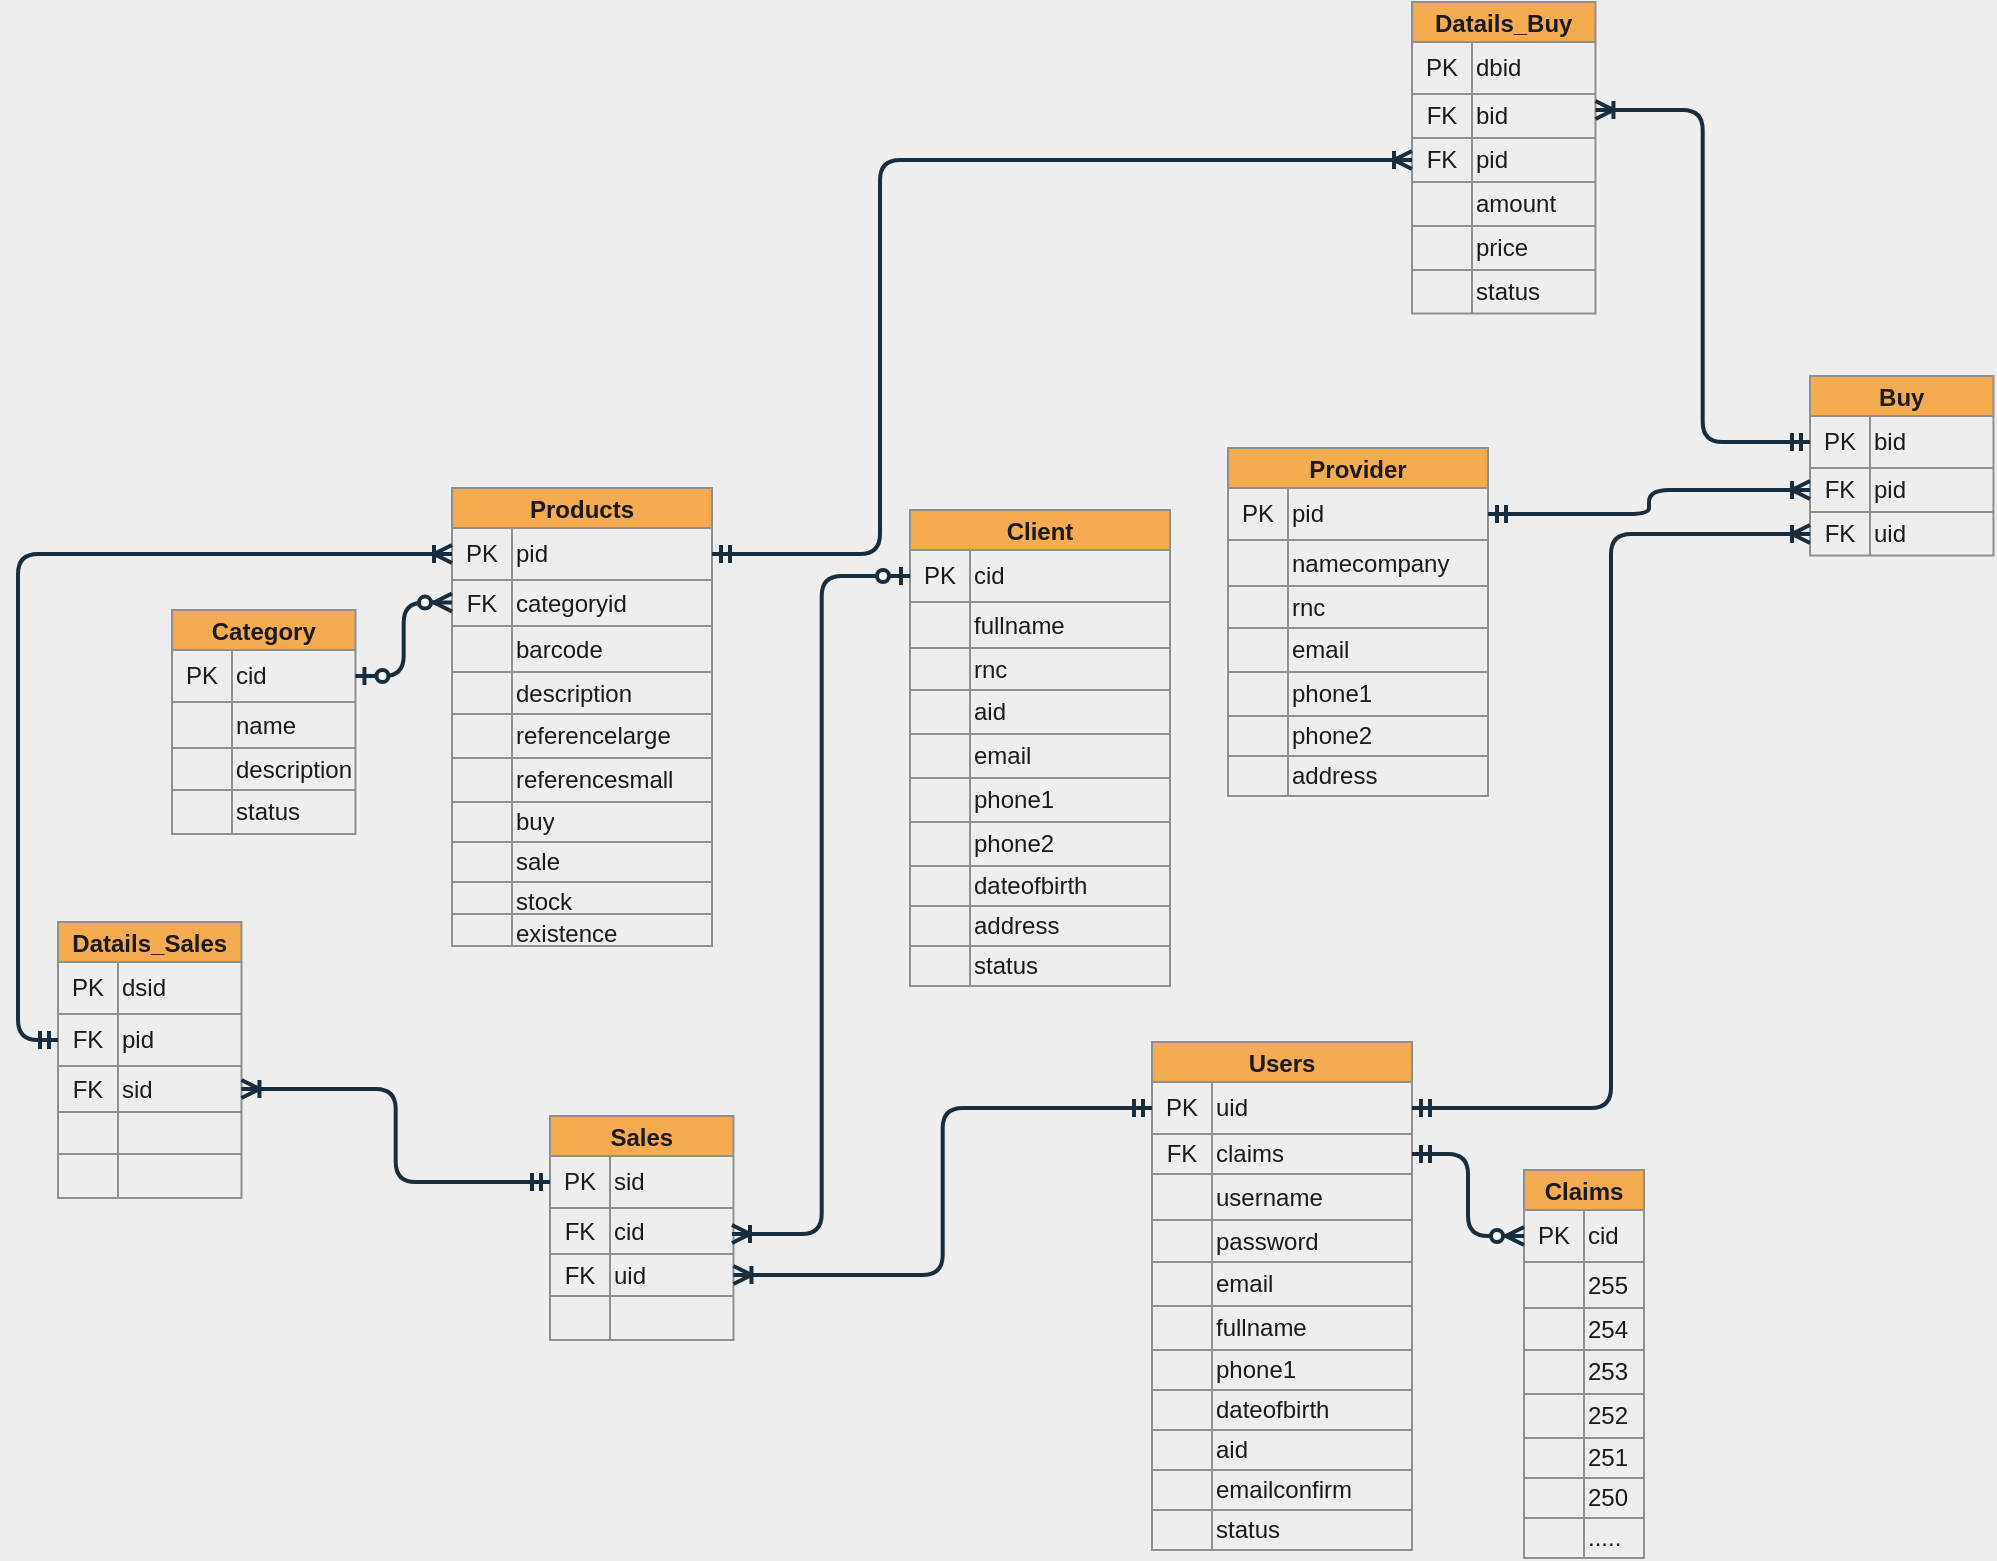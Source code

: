 <mxfile>
    <diagram id="yUhnrMPaV8FbnhFTwWaH" name="Data Base">
        <mxGraphModel dx="1944" dy="1169" grid="0" gridSize="10" guides="1" tooltips="1" connect="1" arrows="1" fold="1" page="0" pageScale="1" pageWidth="827" pageHeight="1169" background="#EEEEEE" math="0" shadow="0">
            <root>
                <mxCell id="0"/>
                <mxCell id="1" parent="0"/>
                <mxCell id="fKlVXKqgQDIWuhwJHFet-24" value="Products" style="shape=table;startSize=20;container=1;collapsible=0;childLayout=tableLayout;fontStyle=1;align=center;flipH=1;fillColor=#F5AB50;strokeColor=#909090;fontColor=#1A1A1A;" parent="1" vertex="1">
                    <mxGeometry x="49" y="51" width="130" height="229" as="geometry"/>
                </mxCell>
                <mxCell id="fKlVXKqgQDIWuhwJHFet-25" value="" style="shape=partialRectangle;html=1;whiteSpace=wrap;collapsible=0;dropTarget=0;pointerEvents=0;fillColor=none;top=0;left=0;bottom=0;right=0;points=[[0,0.5],[1,0.5]];portConstraint=eastwest;strokeColor=#909090;fontColor=#1A1A1A;" parent="fKlVXKqgQDIWuhwJHFet-24" vertex="1">
                    <mxGeometry y="20" width="130" height="26" as="geometry"/>
                </mxCell>
                <mxCell id="fKlVXKqgQDIWuhwJHFet-26" value="PK" style="shape=partialRectangle;html=1;whiteSpace=wrap;connectable=0;fillColor=none;top=0;left=0;bottom=0;right=0;overflow=hidden;strokeColor=#909090;fontColor=#1A1A1A;" parent="fKlVXKqgQDIWuhwJHFet-25" vertex="1">
                    <mxGeometry width="30" height="26" as="geometry"/>
                </mxCell>
                <mxCell id="fKlVXKqgQDIWuhwJHFet-27" value="pid" style="shape=partialRectangle;html=1;whiteSpace=wrap;connectable=0;fillColor=none;top=0;left=0;bottom=0;right=0;overflow=hidden;fontStyle=0;align=left;strokeColor=#909090;fontColor=#1A1A1A;" parent="fKlVXKqgQDIWuhwJHFet-25" vertex="1">
                    <mxGeometry x="30" width="100" height="26" as="geometry"/>
                </mxCell>
                <mxCell id="53" style="shape=partialRectangle;html=1;whiteSpace=wrap;collapsible=0;dropTarget=0;pointerEvents=0;fillColor=none;top=0;left=0;bottom=0;right=0;points=[[0,0.5],[1,0.5]];portConstraint=eastwest;strokeColor=#909090;fontColor=#1A1A1A;" parent="fKlVXKqgQDIWuhwJHFet-24" vertex="1">
                    <mxGeometry y="46" width="130" height="23" as="geometry"/>
                </mxCell>
                <mxCell id="54" value="FK" style="shape=partialRectangle;html=1;whiteSpace=wrap;connectable=0;fillColor=none;top=0;left=0;bottom=0;right=0;overflow=hidden;strokeColor=#909090;fontColor=#1A1A1A;" parent="53" vertex="1">
                    <mxGeometry width="30" height="23" as="geometry"/>
                </mxCell>
                <mxCell id="55" value="categoryid" style="shape=partialRectangle;html=1;whiteSpace=wrap;connectable=0;fillColor=none;top=0;left=0;bottom=0;right=0;overflow=hidden;align=left;strokeColor=#909090;fontColor=#1A1A1A;" parent="53" vertex="1">
                    <mxGeometry x="30" width="100" height="23" as="geometry"/>
                </mxCell>
                <mxCell id="fKlVXKqgQDIWuhwJHFet-29" value="" style="shape=partialRectangle;html=1;whiteSpace=wrap;collapsible=0;dropTarget=0;pointerEvents=0;fillColor=none;top=0;left=0;bottom=0;right=0;points=[[0,0.5],[1,0.5]];portConstraint=eastwest;strokeColor=#909090;fontColor=#1A1A1A;" parent="fKlVXKqgQDIWuhwJHFet-24" vertex="1">
                    <mxGeometry y="69" width="130" height="23" as="geometry"/>
                </mxCell>
                <mxCell id="fKlVXKqgQDIWuhwJHFet-30" value="" style="shape=partialRectangle;html=1;whiteSpace=wrap;connectable=0;fillColor=none;top=0;left=0;bottom=0;right=0;overflow=hidden;strokeColor=#909090;fontColor=#1A1A1A;" parent="fKlVXKqgQDIWuhwJHFet-29" vertex="1">
                    <mxGeometry width="30" height="23" as="geometry"/>
                </mxCell>
                <mxCell id="fKlVXKqgQDIWuhwJHFet-31" value="barcode" style="shape=partialRectangle;html=1;whiteSpace=wrap;connectable=0;fillColor=none;top=0;left=0;bottom=0;right=0;overflow=hidden;align=left;strokeColor=#909090;fontColor=#1A1A1A;" parent="fKlVXKqgQDIWuhwJHFet-29" vertex="1">
                    <mxGeometry x="30" width="100" height="23" as="geometry"/>
                </mxCell>
                <mxCell id="fKlVXKqgQDIWuhwJHFet-33" value="" style="shape=partialRectangle;html=1;whiteSpace=wrap;collapsible=0;dropTarget=0;pointerEvents=0;fillColor=none;top=0;left=0;bottom=0;right=0;points=[[0,0.5],[1,0.5]];portConstraint=eastwest;strokeColor=#909090;fontColor=#1A1A1A;" parent="fKlVXKqgQDIWuhwJHFet-24" vertex="1">
                    <mxGeometry y="92" width="130" height="21" as="geometry"/>
                </mxCell>
                <mxCell id="fKlVXKqgQDIWuhwJHFet-34" value="" style="shape=partialRectangle;html=1;whiteSpace=wrap;connectable=0;fillColor=none;top=0;left=0;bottom=0;right=0;overflow=hidden;strokeColor=#909090;fontColor=#1A1A1A;" parent="fKlVXKqgQDIWuhwJHFet-33" vertex="1">
                    <mxGeometry width="30" height="21" as="geometry"/>
                </mxCell>
                <mxCell id="fKlVXKqgQDIWuhwJHFet-35" value="description" style="shape=partialRectangle;html=1;whiteSpace=wrap;connectable=0;fillColor=none;top=0;left=0;bottom=0;right=0;overflow=hidden;align=left;strokeColor=#909090;fontColor=#1A1A1A;" parent="fKlVXKqgQDIWuhwJHFet-33" vertex="1">
                    <mxGeometry x="30" width="100" height="21" as="geometry"/>
                </mxCell>
                <mxCell id="fKlVXKqgQDIWuhwJHFet-61" style="shape=partialRectangle;html=1;whiteSpace=wrap;collapsible=0;dropTarget=0;pointerEvents=0;fillColor=none;top=0;left=0;bottom=0;right=0;points=[[0,0.5],[1,0.5]];portConstraint=eastwest;strokeColor=#909090;fontColor=#1A1A1A;" parent="fKlVXKqgQDIWuhwJHFet-24" vertex="1">
                    <mxGeometry y="113" width="130" height="22" as="geometry"/>
                </mxCell>
                <mxCell id="fKlVXKqgQDIWuhwJHFet-62" style="shape=partialRectangle;html=1;whiteSpace=wrap;connectable=0;fillColor=none;top=0;left=0;bottom=0;right=0;overflow=hidden;strokeColor=#909090;fontColor=#1A1A1A;" parent="fKlVXKqgQDIWuhwJHFet-61" vertex="1">
                    <mxGeometry width="30" height="22" as="geometry"/>
                </mxCell>
                <mxCell id="fKlVXKqgQDIWuhwJHFet-63" value="referencelarge" style="shape=partialRectangle;html=1;whiteSpace=wrap;connectable=0;fillColor=none;top=0;left=0;bottom=0;right=0;overflow=hidden;align=left;strokeColor=#909090;fontColor=#1A1A1A;" parent="fKlVXKqgQDIWuhwJHFet-61" vertex="1">
                    <mxGeometry x="30" width="100" height="22" as="geometry"/>
                </mxCell>
                <mxCell id="fKlVXKqgQDIWuhwJHFet-58" style="shape=partialRectangle;html=1;whiteSpace=wrap;collapsible=0;dropTarget=0;pointerEvents=0;fillColor=none;top=0;left=0;bottom=0;right=0;points=[[0,0.5],[1,0.5]];portConstraint=eastwest;strokeColor=#909090;fontColor=#1A1A1A;" parent="fKlVXKqgQDIWuhwJHFet-24" vertex="1">
                    <mxGeometry y="135" width="130" height="22" as="geometry"/>
                </mxCell>
                <mxCell id="fKlVXKqgQDIWuhwJHFet-59" style="shape=partialRectangle;html=1;whiteSpace=wrap;connectable=0;fillColor=none;top=0;left=0;bottom=0;right=0;overflow=hidden;strokeColor=#909090;fontColor=#1A1A1A;" parent="fKlVXKqgQDIWuhwJHFet-58" vertex="1">
                    <mxGeometry width="30" height="22" as="geometry"/>
                </mxCell>
                <mxCell id="fKlVXKqgQDIWuhwJHFet-60" value="referencesmall" style="shape=partialRectangle;html=1;whiteSpace=wrap;connectable=0;fillColor=none;top=0;left=0;bottom=0;right=0;overflow=hidden;align=left;strokeColor=#909090;fontColor=#1A1A1A;" parent="fKlVXKqgQDIWuhwJHFet-58" vertex="1">
                    <mxGeometry x="30" width="100" height="22" as="geometry"/>
                </mxCell>
                <mxCell id="fKlVXKqgQDIWuhwJHFet-55" style="shape=partialRectangle;html=1;whiteSpace=wrap;collapsible=0;dropTarget=0;pointerEvents=0;fillColor=none;top=0;left=0;bottom=0;right=0;points=[[0,0.5],[1,0.5]];portConstraint=eastwest;strokeColor=#909090;fontColor=#1A1A1A;" parent="fKlVXKqgQDIWuhwJHFet-24" vertex="1">
                    <mxGeometry y="157" width="130" height="20" as="geometry"/>
                </mxCell>
                <mxCell id="fKlVXKqgQDIWuhwJHFet-56" style="shape=partialRectangle;html=1;whiteSpace=wrap;connectable=0;fillColor=none;top=0;left=0;bottom=0;right=0;overflow=hidden;strokeColor=#909090;fontColor=#1A1A1A;" parent="fKlVXKqgQDIWuhwJHFet-55" vertex="1">
                    <mxGeometry width="30" height="20" as="geometry"/>
                </mxCell>
                <mxCell id="fKlVXKqgQDIWuhwJHFet-57" value="buy" style="shape=partialRectangle;html=1;whiteSpace=wrap;connectable=0;fillColor=none;top=0;left=0;bottom=0;right=0;overflow=hidden;align=left;strokeColor=#909090;fontColor=#1A1A1A;" parent="fKlVXKqgQDIWuhwJHFet-55" vertex="1">
                    <mxGeometry x="30" width="100" height="20" as="geometry"/>
                </mxCell>
                <mxCell id="fKlVXKqgQDIWuhwJHFet-67" style="shape=partialRectangle;html=1;whiteSpace=wrap;collapsible=0;dropTarget=0;pointerEvents=0;fillColor=none;top=0;left=0;bottom=0;right=0;points=[[0,0.5],[1,0.5]];portConstraint=eastwest;strokeColor=#909090;fontColor=#1A1A1A;" parent="fKlVXKqgQDIWuhwJHFet-24" vertex="1">
                    <mxGeometry y="177" width="130" height="20" as="geometry"/>
                </mxCell>
                <mxCell id="fKlVXKqgQDIWuhwJHFet-68" style="shape=partialRectangle;html=1;whiteSpace=wrap;connectable=0;fillColor=none;top=0;left=0;bottom=0;right=0;overflow=hidden;strokeColor=#909090;fontColor=#1A1A1A;" parent="fKlVXKqgQDIWuhwJHFet-67" vertex="1">
                    <mxGeometry width="30" height="20" as="geometry"/>
                </mxCell>
                <mxCell id="fKlVXKqgQDIWuhwJHFet-69" value="sale" style="shape=partialRectangle;html=1;whiteSpace=wrap;connectable=0;fillColor=none;top=0;left=0;bottom=0;right=0;overflow=hidden;align=left;strokeColor=#909090;fontColor=#1A1A1A;" parent="fKlVXKqgQDIWuhwJHFet-67" vertex="1">
                    <mxGeometry x="30" width="100" height="20" as="geometry"/>
                </mxCell>
                <mxCell id="fKlVXKqgQDIWuhwJHFet-64" style="shape=partialRectangle;html=1;whiteSpace=wrap;collapsible=0;dropTarget=0;pointerEvents=0;fillColor=none;top=0;left=0;bottom=0;right=0;points=[[0,0.5],[1,0.5]];portConstraint=eastwest;strokeColor=#909090;fontColor=#1A1A1A;" parent="fKlVXKqgQDIWuhwJHFet-24" vertex="1">
                    <mxGeometry y="197" width="130" height="16" as="geometry"/>
                </mxCell>
                <mxCell id="fKlVXKqgQDIWuhwJHFet-65" style="shape=partialRectangle;html=1;whiteSpace=wrap;connectable=0;fillColor=none;top=0;left=0;bottom=0;right=0;overflow=hidden;strokeColor=#909090;fontColor=#1A1A1A;" parent="fKlVXKqgQDIWuhwJHFet-64" vertex="1">
                    <mxGeometry width="30" height="16" as="geometry"/>
                </mxCell>
                <mxCell id="fKlVXKqgQDIWuhwJHFet-66" value="stock" style="shape=partialRectangle;html=1;whiteSpace=wrap;connectable=0;fillColor=none;top=0;left=0;bottom=0;right=0;overflow=hidden;align=left;strokeColor=#909090;fontColor=#1A1A1A;" parent="fKlVXKqgQDIWuhwJHFet-64" vertex="1">
                    <mxGeometry x="30" width="100" height="16" as="geometry"/>
                </mxCell>
                <mxCell id="fKlVXKqgQDIWuhwJHFet-70" style="shape=partialRectangle;html=1;whiteSpace=wrap;collapsible=0;dropTarget=0;pointerEvents=0;fillColor=none;top=0;left=0;bottom=0;right=0;points=[[0,0.5],[1,0.5]];portConstraint=eastwest;strokeColor=#909090;fontColor=#1A1A1A;" parent="fKlVXKqgQDIWuhwJHFet-24" vertex="1">
                    <mxGeometry y="213" width="130" height="16" as="geometry"/>
                </mxCell>
                <mxCell id="fKlVXKqgQDIWuhwJHFet-71" style="shape=partialRectangle;html=1;whiteSpace=wrap;connectable=0;fillColor=none;top=0;left=0;bottom=0;right=0;overflow=hidden;strokeColor=#909090;fontColor=#1A1A1A;" parent="fKlVXKqgQDIWuhwJHFet-70" vertex="1">
                    <mxGeometry width="30" height="16" as="geometry"/>
                </mxCell>
                <mxCell id="fKlVXKqgQDIWuhwJHFet-72" value="existence" style="shape=partialRectangle;html=1;whiteSpace=wrap;connectable=0;fillColor=none;top=0;left=0;bottom=0;right=0;overflow=hidden;align=left;strokeColor=#909090;fontColor=#1A1A1A;" parent="fKlVXKqgQDIWuhwJHFet-70" vertex="1">
                    <mxGeometry x="30" width="100" height="16" as="geometry"/>
                </mxCell>
                <mxCell id="fKlVXKqgQDIWuhwJHFet-73" value="Users" style="shape=table;startSize=20;container=1;collapsible=0;childLayout=tableLayout;fontStyle=1;align=center;flipH=1;fillColor=#F5AB50;strokeColor=#909090;fontColor=#1A1A1A;" parent="1" vertex="1">
                    <mxGeometry x="399" y="328" width="130" height="254" as="geometry"/>
                </mxCell>
                <mxCell id="fKlVXKqgQDIWuhwJHFet-74" value="" style="shape=partialRectangle;html=1;whiteSpace=wrap;collapsible=0;dropTarget=0;pointerEvents=0;fillColor=none;top=0;left=0;bottom=0;right=0;points=[[0,0.5],[1,0.5]];portConstraint=eastwest;strokeColor=#909090;fontColor=#1A1A1A;" parent="fKlVXKqgQDIWuhwJHFet-73" vertex="1">
                    <mxGeometry y="20" width="130" height="26" as="geometry"/>
                </mxCell>
                <mxCell id="fKlVXKqgQDIWuhwJHFet-75" value="PK" style="shape=partialRectangle;html=1;whiteSpace=wrap;connectable=0;fillColor=none;top=0;left=0;bottom=0;right=0;overflow=hidden;strokeColor=#909090;fontColor=#1A1A1A;" parent="fKlVXKqgQDIWuhwJHFet-74" vertex="1">
                    <mxGeometry width="30" height="26" as="geometry"/>
                </mxCell>
                <mxCell id="fKlVXKqgQDIWuhwJHFet-76" value="uid" style="shape=partialRectangle;html=1;whiteSpace=wrap;connectable=0;fillColor=none;top=0;left=0;bottom=0;right=0;overflow=hidden;fontStyle=0;align=left;strokeColor=#909090;fontColor=#1A1A1A;" parent="fKlVXKqgQDIWuhwJHFet-74" vertex="1">
                    <mxGeometry x="30" width="100" height="26" as="geometry"/>
                </mxCell>
                <mxCell id="fKlVXKqgQDIWuhwJHFet-131" style="shape=partialRectangle;html=1;whiteSpace=wrap;collapsible=0;dropTarget=0;pointerEvents=0;fillColor=none;top=0;left=0;bottom=0;right=0;points=[[0,0.5],[1,0.5]];portConstraint=eastwest;strokeColor=#909090;fontColor=#1A1A1A;" parent="fKlVXKqgQDIWuhwJHFet-73" vertex="1">
                    <mxGeometry y="46" width="130" height="20" as="geometry"/>
                </mxCell>
                <mxCell id="fKlVXKqgQDIWuhwJHFet-132" value="FK" style="shape=partialRectangle;html=1;whiteSpace=wrap;connectable=0;fillColor=none;top=0;left=0;bottom=0;right=0;overflow=hidden;strokeColor=#909090;fontColor=#1A1A1A;" parent="fKlVXKqgQDIWuhwJHFet-131" vertex="1">
                    <mxGeometry width="30" height="20" as="geometry"/>
                </mxCell>
                <mxCell id="fKlVXKqgQDIWuhwJHFet-133" value="claims" style="shape=partialRectangle;html=1;whiteSpace=wrap;connectable=0;fillColor=none;top=0;left=0;bottom=0;right=0;overflow=hidden;align=left;strokeColor=#909090;fontColor=#1A1A1A;" parent="fKlVXKqgQDIWuhwJHFet-131" vertex="1">
                    <mxGeometry x="30" width="100" height="20" as="geometry"/>
                </mxCell>
                <mxCell id="fKlVXKqgQDIWuhwJHFet-77" value="" style="shape=partialRectangle;html=1;whiteSpace=wrap;collapsible=0;dropTarget=0;pointerEvents=0;fillColor=none;top=0;left=0;bottom=0;right=0;points=[[0,0.5],[1,0.5]];portConstraint=eastwest;strokeColor=#909090;fontColor=#1A1A1A;" parent="fKlVXKqgQDIWuhwJHFet-73" vertex="1">
                    <mxGeometry y="66" width="130" height="23" as="geometry"/>
                </mxCell>
                <mxCell id="fKlVXKqgQDIWuhwJHFet-78" value="" style="shape=partialRectangle;html=1;whiteSpace=wrap;connectable=0;fillColor=none;top=0;left=0;bottom=0;right=0;overflow=hidden;strokeColor=#909090;fontColor=#1A1A1A;" parent="fKlVXKqgQDIWuhwJHFet-77" vertex="1">
                    <mxGeometry width="30" height="23" as="geometry"/>
                </mxCell>
                <mxCell id="fKlVXKqgQDIWuhwJHFet-79" value="username" style="shape=partialRectangle;html=1;whiteSpace=wrap;connectable=0;fillColor=none;top=0;left=0;bottom=0;right=0;overflow=hidden;align=left;strokeColor=#909090;fontColor=#1A1A1A;" parent="fKlVXKqgQDIWuhwJHFet-77" vertex="1">
                    <mxGeometry x="30" width="100" height="23" as="geometry"/>
                </mxCell>
                <mxCell id="fKlVXKqgQDIWuhwJHFet-80" value="" style="shape=partialRectangle;html=1;whiteSpace=wrap;collapsible=0;dropTarget=0;pointerEvents=0;fillColor=none;top=0;left=0;bottom=0;right=0;points=[[0,0.5],[1,0.5]];portConstraint=eastwest;strokeColor=#909090;fontColor=#1A1A1A;" parent="fKlVXKqgQDIWuhwJHFet-73" vertex="1">
                    <mxGeometry y="89" width="130" height="21" as="geometry"/>
                </mxCell>
                <mxCell id="fKlVXKqgQDIWuhwJHFet-81" value="" style="shape=partialRectangle;html=1;whiteSpace=wrap;connectable=0;fillColor=none;top=0;left=0;bottom=0;right=0;overflow=hidden;strokeColor=#909090;fontColor=#1A1A1A;" parent="fKlVXKqgQDIWuhwJHFet-80" vertex="1">
                    <mxGeometry width="30" height="21" as="geometry"/>
                </mxCell>
                <mxCell id="fKlVXKqgQDIWuhwJHFet-82" value="password" style="shape=partialRectangle;html=1;whiteSpace=wrap;connectable=0;fillColor=none;top=0;left=0;bottom=0;right=0;overflow=hidden;align=left;strokeColor=#909090;fontColor=#1A1A1A;" parent="fKlVXKqgQDIWuhwJHFet-80" vertex="1">
                    <mxGeometry x="30" width="100" height="21" as="geometry"/>
                </mxCell>
                <mxCell id="fKlVXKqgQDIWuhwJHFet-83" style="shape=partialRectangle;html=1;whiteSpace=wrap;collapsible=0;dropTarget=0;pointerEvents=0;fillColor=none;top=0;left=0;bottom=0;right=0;points=[[0,0.5],[1,0.5]];portConstraint=eastwest;strokeColor=#909090;fontColor=#1A1A1A;" parent="fKlVXKqgQDIWuhwJHFet-73" vertex="1">
                    <mxGeometry y="110" width="130" height="22" as="geometry"/>
                </mxCell>
                <mxCell id="fKlVXKqgQDIWuhwJHFet-84" style="shape=partialRectangle;html=1;whiteSpace=wrap;connectable=0;fillColor=none;top=0;left=0;bottom=0;right=0;overflow=hidden;strokeColor=#909090;fontColor=#1A1A1A;" parent="fKlVXKqgQDIWuhwJHFet-83" vertex="1">
                    <mxGeometry width="30" height="22" as="geometry"/>
                </mxCell>
                <mxCell id="fKlVXKqgQDIWuhwJHFet-85" value="email" style="shape=partialRectangle;html=1;whiteSpace=wrap;connectable=0;fillColor=none;top=0;left=0;bottom=0;right=0;overflow=hidden;align=left;strokeColor=#909090;fontColor=#1A1A1A;" parent="fKlVXKqgQDIWuhwJHFet-83" vertex="1">
                    <mxGeometry x="30" width="100" height="22" as="geometry"/>
                </mxCell>
                <mxCell id="fKlVXKqgQDIWuhwJHFet-86" style="shape=partialRectangle;html=1;whiteSpace=wrap;collapsible=0;dropTarget=0;pointerEvents=0;fillColor=none;top=0;left=0;bottom=0;right=0;points=[[0,0.5],[1,0.5]];portConstraint=eastwest;strokeColor=#909090;fontColor=#1A1A1A;" parent="fKlVXKqgQDIWuhwJHFet-73" vertex="1">
                    <mxGeometry y="132" width="130" height="22" as="geometry"/>
                </mxCell>
                <mxCell id="fKlVXKqgQDIWuhwJHFet-87" style="shape=partialRectangle;html=1;whiteSpace=wrap;connectable=0;fillColor=none;top=0;left=0;bottom=0;right=0;overflow=hidden;strokeColor=#909090;fontColor=#1A1A1A;" parent="fKlVXKqgQDIWuhwJHFet-86" vertex="1">
                    <mxGeometry width="30" height="22" as="geometry"/>
                </mxCell>
                <mxCell id="fKlVXKqgQDIWuhwJHFet-88" value="fullname" style="shape=partialRectangle;html=1;whiteSpace=wrap;connectable=0;fillColor=none;top=0;left=0;bottom=0;right=0;overflow=hidden;align=left;strokeColor=#909090;fontColor=#1A1A1A;" parent="fKlVXKqgQDIWuhwJHFet-86" vertex="1">
                    <mxGeometry x="30" width="100" height="22" as="geometry"/>
                </mxCell>
                <mxCell id="fKlVXKqgQDIWuhwJHFet-293" style="shape=partialRectangle;html=1;whiteSpace=wrap;collapsible=0;dropTarget=0;pointerEvents=0;fillColor=none;top=0;left=0;bottom=0;right=0;points=[[0,0.5],[1,0.5]];portConstraint=eastwest;strokeColor=#909090;fontColor=#1A1A1A;" parent="fKlVXKqgQDIWuhwJHFet-73" vertex="1">
                    <mxGeometry y="154" width="130" height="20" as="geometry"/>
                </mxCell>
                <mxCell id="fKlVXKqgQDIWuhwJHFet-294" style="shape=partialRectangle;html=1;whiteSpace=wrap;connectable=0;fillColor=none;top=0;left=0;bottom=0;right=0;overflow=hidden;strokeColor=#909090;fontColor=#1A1A1A;" parent="fKlVXKqgQDIWuhwJHFet-293" vertex="1">
                    <mxGeometry width="30" height="20" as="geometry"/>
                </mxCell>
                <mxCell id="fKlVXKqgQDIWuhwJHFet-295" value="phone1" style="shape=partialRectangle;html=1;whiteSpace=wrap;connectable=0;fillColor=none;top=0;left=0;bottom=0;right=0;overflow=hidden;align=left;strokeColor=#909090;fontColor=#1A1A1A;" parent="fKlVXKqgQDIWuhwJHFet-293" vertex="1">
                    <mxGeometry x="30" width="100" height="20" as="geometry"/>
                </mxCell>
                <mxCell id="fKlVXKqgQDIWuhwJHFet-89" style="shape=partialRectangle;html=1;whiteSpace=wrap;collapsible=0;dropTarget=0;pointerEvents=0;fillColor=none;top=0;left=0;bottom=0;right=0;points=[[0,0.5],[1,0.5]];portConstraint=eastwest;strokeColor=#909090;fontColor=#1A1A1A;" parent="fKlVXKqgQDIWuhwJHFet-73" vertex="1">
                    <mxGeometry y="174" width="130" height="20" as="geometry"/>
                </mxCell>
                <mxCell id="fKlVXKqgQDIWuhwJHFet-90" style="shape=partialRectangle;html=1;whiteSpace=wrap;connectable=0;fillColor=none;top=0;left=0;bottom=0;right=0;overflow=hidden;strokeColor=#909090;fontColor=#1A1A1A;" parent="fKlVXKqgQDIWuhwJHFet-89" vertex="1">
                    <mxGeometry width="30" height="20" as="geometry"/>
                </mxCell>
                <mxCell id="fKlVXKqgQDIWuhwJHFet-91" value="dateofbirth" style="shape=partialRectangle;html=1;whiteSpace=wrap;connectable=0;fillColor=none;top=0;left=0;bottom=0;right=0;overflow=hidden;align=left;strokeColor=#909090;fontColor=#1A1A1A;" parent="fKlVXKqgQDIWuhwJHFet-89" vertex="1">
                    <mxGeometry x="30" width="100" height="20" as="geometry"/>
                </mxCell>
                <mxCell id="fKlVXKqgQDIWuhwJHFet-128" style="shape=partialRectangle;html=1;whiteSpace=wrap;collapsible=0;dropTarget=0;pointerEvents=0;fillColor=none;top=0;left=0;bottom=0;right=0;points=[[0,0.5],[1,0.5]];portConstraint=eastwest;strokeColor=#909090;fontColor=#1A1A1A;" parent="fKlVXKqgQDIWuhwJHFet-73" vertex="1">
                    <mxGeometry y="194" width="130" height="20" as="geometry"/>
                </mxCell>
                <mxCell id="fKlVXKqgQDIWuhwJHFet-129" style="shape=partialRectangle;html=1;whiteSpace=wrap;connectable=0;fillColor=none;top=0;left=0;bottom=0;right=0;overflow=hidden;strokeColor=#909090;fontColor=#1A1A1A;" parent="fKlVXKqgQDIWuhwJHFet-128" vertex="1">
                    <mxGeometry width="30" height="20" as="geometry"/>
                </mxCell>
                <mxCell id="fKlVXKqgQDIWuhwJHFet-130" value="aid" style="shape=partialRectangle;html=1;whiteSpace=wrap;connectable=0;fillColor=none;top=0;left=0;bottom=0;right=0;overflow=hidden;align=left;strokeColor=#909090;fontColor=#1A1A1A;" parent="fKlVXKqgQDIWuhwJHFet-128" vertex="1">
                    <mxGeometry x="30" width="100" height="20" as="geometry"/>
                </mxCell>
                <mxCell id="fKlVXKqgQDIWuhwJHFet-134" style="shape=partialRectangle;html=1;whiteSpace=wrap;collapsible=0;dropTarget=0;pointerEvents=0;fillColor=none;top=0;left=0;bottom=0;right=0;points=[[0,0.5],[1,0.5]];portConstraint=eastwest;strokeColor=#909090;fontColor=#1A1A1A;" parent="fKlVXKqgQDIWuhwJHFet-73" vertex="1">
                    <mxGeometry y="214" width="130" height="20" as="geometry"/>
                </mxCell>
                <mxCell id="fKlVXKqgQDIWuhwJHFet-135" style="shape=partialRectangle;html=1;whiteSpace=wrap;connectable=0;fillColor=none;top=0;left=0;bottom=0;right=0;overflow=hidden;strokeColor=#909090;fontColor=#1A1A1A;" parent="fKlVXKqgQDIWuhwJHFet-134" vertex="1">
                    <mxGeometry width="30" height="20" as="geometry"/>
                </mxCell>
                <mxCell id="fKlVXKqgQDIWuhwJHFet-136" value="emailconfirm" style="shape=partialRectangle;html=1;whiteSpace=wrap;connectable=0;fillColor=none;top=0;left=0;bottom=0;right=0;overflow=hidden;align=left;strokeColor=#909090;fontColor=#1A1A1A;" parent="fKlVXKqgQDIWuhwJHFet-134" vertex="1">
                    <mxGeometry x="30" width="100" height="20" as="geometry"/>
                </mxCell>
                <mxCell id="fKlVXKqgQDIWuhwJHFet-137" style="shape=partialRectangle;html=1;whiteSpace=wrap;collapsible=0;dropTarget=0;pointerEvents=0;fillColor=none;top=0;left=0;bottom=0;right=0;points=[[0,0.5],[1,0.5]];portConstraint=eastwest;strokeColor=#909090;fontColor=#1A1A1A;" parent="fKlVXKqgQDIWuhwJHFet-73" vertex="1">
                    <mxGeometry y="234" width="130" height="20" as="geometry"/>
                </mxCell>
                <mxCell id="fKlVXKqgQDIWuhwJHFet-138" style="shape=partialRectangle;html=1;whiteSpace=wrap;connectable=0;fillColor=none;top=0;left=0;bottom=0;right=0;overflow=hidden;strokeColor=#909090;fontColor=#1A1A1A;" parent="fKlVXKqgQDIWuhwJHFet-137" vertex="1">
                    <mxGeometry width="30" height="20" as="geometry"/>
                </mxCell>
                <mxCell id="fKlVXKqgQDIWuhwJHFet-139" value="status" style="shape=partialRectangle;html=1;whiteSpace=wrap;connectable=0;fillColor=none;top=0;left=0;bottom=0;right=0;overflow=hidden;align=left;strokeColor=#909090;fontColor=#1A1A1A;" parent="fKlVXKqgQDIWuhwJHFet-137" vertex="1">
                    <mxGeometry x="30" width="100" height="20" as="geometry"/>
                </mxCell>
                <mxCell id="fKlVXKqgQDIWuhwJHFet-140" value="Provider" style="shape=table;startSize=20;container=1;collapsible=0;childLayout=tableLayout;fontStyle=1;align=center;flipH=1;fillColor=#F5AB50;strokeColor=#909090;fontColor=#1A1A1A;" parent="1" vertex="1">
                    <mxGeometry x="437" y="31" width="130" height="174" as="geometry"/>
                </mxCell>
                <mxCell id="fKlVXKqgQDIWuhwJHFet-141" value="" style="shape=partialRectangle;html=1;whiteSpace=wrap;collapsible=0;dropTarget=0;pointerEvents=0;fillColor=none;top=0;left=0;bottom=0;right=0;points=[[0,0.5],[1,0.5]];portConstraint=eastwest;strokeColor=#909090;fontColor=#1A1A1A;" parent="fKlVXKqgQDIWuhwJHFet-140" vertex="1">
                    <mxGeometry y="20" width="130" height="26" as="geometry"/>
                </mxCell>
                <mxCell id="fKlVXKqgQDIWuhwJHFet-142" value="PK" style="shape=partialRectangle;html=1;whiteSpace=wrap;connectable=0;fillColor=none;top=0;left=0;bottom=0;right=0;overflow=hidden;strokeColor=#909090;fontColor=#1A1A1A;" parent="fKlVXKqgQDIWuhwJHFet-141" vertex="1">
                    <mxGeometry width="30" height="26" as="geometry"/>
                </mxCell>
                <mxCell id="fKlVXKqgQDIWuhwJHFet-143" value="pid" style="shape=partialRectangle;html=1;whiteSpace=wrap;connectable=0;fillColor=none;top=0;left=0;bottom=0;right=0;overflow=hidden;fontStyle=0;align=left;strokeColor=#909090;fontColor=#1A1A1A;" parent="fKlVXKqgQDIWuhwJHFet-141" vertex="1">
                    <mxGeometry x="30" width="100" height="26" as="geometry"/>
                </mxCell>
                <mxCell id="fKlVXKqgQDIWuhwJHFet-144" value="" style="shape=partialRectangle;html=1;whiteSpace=wrap;collapsible=0;dropTarget=0;pointerEvents=0;fillColor=none;top=0;left=0;bottom=0;right=0;points=[[0,0.5],[1,0.5]];portConstraint=eastwest;strokeColor=#909090;fontColor=#1A1A1A;" parent="fKlVXKqgQDIWuhwJHFet-140" vertex="1">
                    <mxGeometry y="46" width="130" height="23" as="geometry"/>
                </mxCell>
                <mxCell id="fKlVXKqgQDIWuhwJHFet-145" value="" style="shape=partialRectangle;html=1;whiteSpace=wrap;connectable=0;fillColor=none;top=0;left=0;bottom=0;right=0;overflow=hidden;strokeColor=#909090;fontColor=#1A1A1A;" parent="fKlVXKqgQDIWuhwJHFet-144" vertex="1">
                    <mxGeometry width="30" height="23" as="geometry"/>
                </mxCell>
                <mxCell id="fKlVXKqgQDIWuhwJHFet-146" value="namecompany" style="shape=partialRectangle;html=1;whiteSpace=wrap;connectable=0;fillColor=none;top=0;left=0;bottom=0;right=0;overflow=hidden;align=left;strokeColor=#909090;fontColor=#1A1A1A;" parent="fKlVXKqgQDIWuhwJHFet-144" vertex="1">
                    <mxGeometry x="30" width="100" height="23" as="geometry"/>
                </mxCell>
                <mxCell id="fKlVXKqgQDIWuhwJHFet-147" value="" style="shape=partialRectangle;html=1;whiteSpace=wrap;collapsible=0;dropTarget=0;pointerEvents=0;fillColor=none;top=0;left=0;bottom=0;right=0;points=[[0,0.5],[1,0.5]];portConstraint=eastwest;strokeColor=#909090;fontColor=#1A1A1A;" parent="fKlVXKqgQDIWuhwJHFet-140" vertex="1">
                    <mxGeometry y="69" width="130" height="21" as="geometry"/>
                </mxCell>
                <mxCell id="fKlVXKqgQDIWuhwJHFet-148" value="" style="shape=partialRectangle;html=1;whiteSpace=wrap;connectable=0;fillColor=none;top=0;left=0;bottom=0;right=0;overflow=hidden;strokeColor=#909090;fontColor=#1A1A1A;" parent="fKlVXKqgQDIWuhwJHFet-147" vertex="1">
                    <mxGeometry width="30" height="21" as="geometry"/>
                </mxCell>
                <mxCell id="fKlVXKqgQDIWuhwJHFet-149" value="rnc" style="shape=partialRectangle;html=1;whiteSpace=wrap;connectable=0;fillColor=none;top=0;left=0;bottom=0;right=0;overflow=hidden;align=left;strokeColor=#909090;fontColor=#1A1A1A;" parent="fKlVXKqgQDIWuhwJHFet-147" vertex="1">
                    <mxGeometry x="30" width="100" height="21" as="geometry"/>
                </mxCell>
                <mxCell id="fKlVXKqgQDIWuhwJHFet-150" style="shape=partialRectangle;html=1;whiteSpace=wrap;collapsible=0;dropTarget=0;pointerEvents=0;fillColor=none;top=0;left=0;bottom=0;right=0;points=[[0,0.5],[1,0.5]];portConstraint=eastwest;strokeColor=#909090;fontColor=#1A1A1A;" parent="fKlVXKqgQDIWuhwJHFet-140" vertex="1">
                    <mxGeometry y="90" width="130" height="22" as="geometry"/>
                </mxCell>
                <mxCell id="fKlVXKqgQDIWuhwJHFet-151" style="shape=partialRectangle;html=1;whiteSpace=wrap;connectable=0;fillColor=none;top=0;left=0;bottom=0;right=0;overflow=hidden;strokeColor=#909090;fontColor=#1A1A1A;" parent="fKlVXKqgQDIWuhwJHFet-150" vertex="1">
                    <mxGeometry width="30" height="22" as="geometry"/>
                </mxCell>
                <mxCell id="fKlVXKqgQDIWuhwJHFet-152" value="email" style="shape=partialRectangle;html=1;whiteSpace=wrap;connectable=0;fillColor=none;top=0;left=0;bottom=0;right=0;overflow=hidden;align=left;strokeColor=#909090;fontColor=#1A1A1A;" parent="fKlVXKqgQDIWuhwJHFet-150" vertex="1">
                    <mxGeometry x="30" width="100" height="22" as="geometry"/>
                </mxCell>
                <mxCell id="fKlVXKqgQDIWuhwJHFet-153" style="shape=partialRectangle;html=1;whiteSpace=wrap;collapsible=0;dropTarget=0;pointerEvents=0;fillColor=none;top=0;left=0;bottom=0;right=0;points=[[0,0.5],[1,0.5]];portConstraint=eastwest;strokeColor=#909090;fontColor=#1A1A1A;" parent="fKlVXKqgQDIWuhwJHFet-140" vertex="1">
                    <mxGeometry y="112" width="130" height="22" as="geometry"/>
                </mxCell>
                <mxCell id="fKlVXKqgQDIWuhwJHFet-154" style="shape=partialRectangle;html=1;whiteSpace=wrap;connectable=0;fillColor=none;top=0;left=0;bottom=0;right=0;overflow=hidden;strokeColor=#909090;fontColor=#1A1A1A;" parent="fKlVXKqgQDIWuhwJHFet-153" vertex="1">
                    <mxGeometry width="30" height="22" as="geometry"/>
                </mxCell>
                <mxCell id="fKlVXKqgQDIWuhwJHFet-155" value="phone1" style="shape=partialRectangle;html=1;whiteSpace=wrap;connectable=0;fillColor=none;top=0;left=0;bottom=0;right=0;overflow=hidden;align=left;strokeColor=#909090;fontColor=#1A1A1A;" parent="fKlVXKqgQDIWuhwJHFet-153" vertex="1">
                    <mxGeometry x="30" width="100" height="22" as="geometry"/>
                </mxCell>
                <mxCell id="fKlVXKqgQDIWuhwJHFet-156" style="shape=partialRectangle;html=1;whiteSpace=wrap;collapsible=0;dropTarget=0;pointerEvents=0;fillColor=none;top=0;left=0;bottom=0;right=0;points=[[0,0.5],[1,0.5]];portConstraint=eastwest;strokeColor=#909090;fontColor=#1A1A1A;" parent="fKlVXKqgQDIWuhwJHFet-140" vertex="1">
                    <mxGeometry y="134" width="130" height="20" as="geometry"/>
                </mxCell>
                <mxCell id="fKlVXKqgQDIWuhwJHFet-157" style="shape=partialRectangle;html=1;whiteSpace=wrap;connectable=0;fillColor=none;top=0;left=0;bottom=0;right=0;overflow=hidden;strokeColor=#909090;fontColor=#1A1A1A;" parent="fKlVXKqgQDIWuhwJHFet-156" vertex="1">
                    <mxGeometry width="30" height="20" as="geometry"/>
                </mxCell>
                <mxCell id="fKlVXKqgQDIWuhwJHFet-158" value="phone2" style="shape=partialRectangle;html=1;whiteSpace=wrap;connectable=0;fillColor=none;top=0;left=0;bottom=0;right=0;overflow=hidden;align=left;strokeColor=#909090;fontColor=#1A1A1A;" parent="fKlVXKqgQDIWuhwJHFet-156" vertex="1">
                    <mxGeometry x="30" width="100" height="20" as="geometry"/>
                </mxCell>
                <mxCell id="fKlVXKqgQDIWuhwJHFet-159" style="shape=partialRectangle;html=1;whiteSpace=wrap;collapsible=0;dropTarget=0;pointerEvents=0;fillColor=none;top=0;left=0;bottom=0;right=0;points=[[0,0.5],[1,0.5]];portConstraint=eastwest;strokeColor=#909090;fontColor=#1A1A1A;" parent="fKlVXKqgQDIWuhwJHFet-140" vertex="1">
                    <mxGeometry y="154" width="130" height="20" as="geometry"/>
                </mxCell>
                <mxCell id="fKlVXKqgQDIWuhwJHFet-160" style="shape=partialRectangle;html=1;whiteSpace=wrap;connectable=0;fillColor=none;top=0;left=0;bottom=0;right=0;overflow=hidden;strokeColor=#909090;fontColor=#1A1A1A;" parent="fKlVXKqgQDIWuhwJHFet-159" vertex="1">
                    <mxGeometry width="30" height="20" as="geometry"/>
                </mxCell>
                <mxCell id="fKlVXKqgQDIWuhwJHFet-161" value="address" style="shape=partialRectangle;html=1;whiteSpace=wrap;connectable=0;fillColor=none;top=0;left=0;bottom=0;right=0;overflow=hidden;align=left;strokeColor=#909090;fontColor=#1A1A1A;" parent="fKlVXKqgQDIWuhwJHFet-159" vertex="1">
                    <mxGeometry x="30" width="100" height="20" as="geometry"/>
                </mxCell>
                <mxCell id="fKlVXKqgQDIWuhwJHFet-199" value="Claims" style="shape=table;startSize=20;container=1;collapsible=0;childLayout=tableLayout;fontStyle=1;align=center;flipH=1;fillColor=#F5AB50;strokeColor=#909090;fontColor=#1A1A1A;" parent="1" vertex="1">
                    <mxGeometry x="585" y="392" width="60" height="194" as="geometry"/>
                </mxCell>
                <mxCell id="fKlVXKqgQDIWuhwJHFet-200" value="" style="shape=partialRectangle;html=1;whiteSpace=wrap;collapsible=0;dropTarget=0;pointerEvents=0;fillColor=none;top=0;left=0;bottom=0;right=0;points=[[0,0.5],[1,0.5]];portConstraint=eastwest;strokeColor=#909090;fontColor=#1A1A1A;" parent="fKlVXKqgQDIWuhwJHFet-199" vertex="1">
                    <mxGeometry y="20" width="60" height="26" as="geometry"/>
                </mxCell>
                <mxCell id="fKlVXKqgQDIWuhwJHFet-201" value="PK" style="shape=partialRectangle;html=1;whiteSpace=wrap;connectable=0;fillColor=none;top=0;left=0;bottom=0;right=0;overflow=hidden;strokeColor=#909090;fontColor=#1A1A1A;" parent="fKlVXKqgQDIWuhwJHFet-200" vertex="1">
                    <mxGeometry width="30" height="26" as="geometry"/>
                </mxCell>
                <mxCell id="fKlVXKqgQDIWuhwJHFet-236" value="cid" style="shape=partialRectangle;html=1;whiteSpace=wrap;connectable=0;fillColor=none;top=0;left=0;bottom=0;right=0;overflow=hidden;fontStyle=0;align=left;strokeColor=#909090;fontColor=#1A1A1A;" parent="fKlVXKqgQDIWuhwJHFet-200" vertex="1">
                    <mxGeometry x="30" width="30" height="26" as="geometry"/>
                </mxCell>
                <mxCell id="fKlVXKqgQDIWuhwJHFet-203" value="" style="shape=partialRectangle;html=1;whiteSpace=wrap;collapsible=0;dropTarget=0;pointerEvents=0;fillColor=none;top=0;left=0;bottom=0;right=0;points=[[0,0.5],[1,0.5]];portConstraint=eastwest;strokeColor=#909090;fontColor=#1A1A1A;" parent="fKlVXKqgQDIWuhwJHFet-199" vertex="1">
                    <mxGeometry y="46" width="60" height="23" as="geometry"/>
                </mxCell>
                <mxCell id="fKlVXKqgQDIWuhwJHFet-204" value="" style="shape=partialRectangle;html=1;whiteSpace=wrap;connectable=0;fillColor=none;top=0;left=0;bottom=0;right=0;overflow=hidden;strokeColor=#909090;fontColor=#1A1A1A;" parent="fKlVXKqgQDIWuhwJHFet-203" vertex="1">
                    <mxGeometry width="30" height="23" as="geometry"/>
                </mxCell>
                <mxCell id="fKlVXKqgQDIWuhwJHFet-237" value="255" style="shape=partialRectangle;html=1;whiteSpace=wrap;connectable=0;fillColor=none;top=0;left=0;bottom=0;right=0;overflow=hidden;align=left;strokeColor=#909090;fontColor=#1A1A1A;" parent="fKlVXKqgQDIWuhwJHFet-203" vertex="1">
                    <mxGeometry x="30" width="30" height="23" as="geometry"/>
                </mxCell>
                <mxCell id="fKlVXKqgQDIWuhwJHFet-206" value="" style="shape=partialRectangle;html=1;whiteSpace=wrap;collapsible=0;dropTarget=0;pointerEvents=0;fillColor=none;top=0;left=0;bottom=0;right=0;points=[[0,0.5],[1,0.5]];portConstraint=eastwest;strokeColor=#909090;fontColor=#1A1A1A;" parent="fKlVXKqgQDIWuhwJHFet-199" vertex="1">
                    <mxGeometry y="69" width="60" height="21" as="geometry"/>
                </mxCell>
                <mxCell id="fKlVXKqgQDIWuhwJHFet-207" value="" style="shape=partialRectangle;html=1;whiteSpace=wrap;connectable=0;fillColor=none;top=0;left=0;bottom=0;right=0;overflow=hidden;strokeColor=#909090;fontColor=#1A1A1A;" parent="fKlVXKqgQDIWuhwJHFet-206" vertex="1">
                    <mxGeometry width="30" height="21" as="geometry"/>
                </mxCell>
                <mxCell id="fKlVXKqgQDIWuhwJHFet-238" value="254" style="shape=partialRectangle;html=1;whiteSpace=wrap;connectable=0;fillColor=none;top=0;left=0;bottom=0;right=0;overflow=hidden;align=left;strokeColor=#909090;fontColor=#1A1A1A;" parent="fKlVXKqgQDIWuhwJHFet-206" vertex="1">
                    <mxGeometry x="30" width="30" height="21" as="geometry"/>
                </mxCell>
                <mxCell id="fKlVXKqgQDIWuhwJHFet-209" style="shape=partialRectangle;html=1;whiteSpace=wrap;collapsible=0;dropTarget=0;pointerEvents=0;fillColor=none;top=0;left=0;bottom=0;right=0;points=[[0,0.5],[1,0.5]];portConstraint=eastwest;strokeColor=#909090;fontColor=#1A1A1A;" parent="fKlVXKqgQDIWuhwJHFet-199" vertex="1">
                    <mxGeometry y="90" width="60" height="22" as="geometry"/>
                </mxCell>
                <mxCell id="fKlVXKqgQDIWuhwJHFet-210" style="shape=partialRectangle;html=1;whiteSpace=wrap;connectable=0;fillColor=none;top=0;left=0;bottom=0;right=0;overflow=hidden;strokeColor=#909090;fontColor=#1A1A1A;" parent="fKlVXKqgQDIWuhwJHFet-209" vertex="1">
                    <mxGeometry width="30" height="22" as="geometry"/>
                </mxCell>
                <mxCell id="fKlVXKqgQDIWuhwJHFet-239" value="253" style="shape=partialRectangle;html=1;whiteSpace=wrap;connectable=0;fillColor=none;top=0;left=0;bottom=0;right=0;overflow=hidden;align=left;strokeColor=#909090;fontColor=#1A1A1A;" parent="fKlVXKqgQDIWuhwJHFet-209" vertex="1">
                    <mxGeometry x="30" width="30" height="22" as="geometry"/>
                </mxCell>
                <mxCell id="fKlVXKqgQDIWuhwJHFet-212" style="shape=partialRectangle;html=1;whiteSpace=wrap;collapsible=0;dropTarget=0;pointerEvents=0;fillColor=none;top=0;left=0;bottom=0;right=0;points=[[0,0.5],[1,0.5]];portConstraint=eastwest;strokeColor=#909090;fontColor=#1A1A1A;" parent="fKlVXKqgQDIWuhwJHFet-199" vertex="1">
                    <mxGeometry y="112" width="60" height="22" as="geometry"/>
                </mxCell>
                <mxCell id="fKlVXKqgQDIWuhwJHFet-213" style="shape=partialRectangle;html=1;whiteSpace=wrap;connectable=0;fillColor=none;top=0;left=0;bottom=0;right=0;overflow=hidden;strokeColor=#909090;fontColor=#1A1A1A;" parent="fKlVXKqgQDIWuhwJHFet-212" vertex="1">
                    <mxGeometry width="30" height="22" as="geometry"/>
                </mxCell>
                <mxCell id="fKlVXKqgQDIWuhwJHFet-240" value="252" style="shape=partialRectangle;html=1;whiteSpace=wrap;connectable=0;fillColor=none;top=0;left=0;bottom=0;right=0;overflow=hidden;align=left;strokeColor=#909090;fontColor=#1A1A1A;" parent="fKlVXKqgQDIWuhwJHFet-212" vertex="1">
                    <mxGeometry x="30" width="30" height="22" as="geometry"/>
                </mxCell>
                <mxCell id="fKlVXKqgQDIWuhwJHFet-215" style="shape=partialRectangle;html=1;whiteSpace=wrap;collapsible=0;dropTarget=0;pointerEvents=0;fillColor=none;top=0;left=0;bottom=0;right=0;points=[[0,0.5],[1,0.5]];portConstraint=eastwest;strokeColor=#909090;fontColor=#1A1A1A;" parent="fKlVXKqgQDIWuhwJHFet-199" vertex="1">
                    <mxGeometry y="134" width="60" height="20" as="geometry"/>
                </mxCell>
                <mxCell id="fKlVXKqgQDIWuhwJHFet-216" style="shape=partialRectangle;html=1;whiteSpace=wrap;connectable=0;fillColor=none;top=0;left=0;bottom=0;right=0;overflow=hidden;strokeColor=#909090;fontColor=#1A1A1A;" parent="fKlVXKqgQDIWuhwJHFet-215" vertex="1">
                    <mxGeometry width="30" height="20" as="geometry"/>
                </mxCell>
                <mxCell id="fKlVXKqgQDIWuhwJHFet-241" value="251" style="shape=partialRectangle;html=1;whiteSpace=wrap;connectable=0;fillColor=none;top=0;left=0;bottom=0;right=0;overflow=hidden;align=left;strokeColor=#909090;fontColor=#1A1A1A;" parent="fKlVXKqgQDIWuhwJHFet-215" vertex="1">
                    <mxGeometry x="30" width="30" height="20" as="geometry"/>
                </mxCell>
                <mxCell id="fKlVXKqgQDIWuhwJHFet-218" style="shape=partialRectangle;html=1;whiteSpace=wrap;collapsible=0;dropTarget=0;pointerEvents=0;fillColor=none;top=0;left=0;bottom=0;right=0;points=[[0,0.5],[1,0.5]];portConstraint=eastwest;strokeColor=#909090;fontColor=#1A1A1A;" parent="fKlVXKqgQDIWuhwJHFet-199" vertex="1">
                    <mxGeometry y="154" width="60" height="20" as="geometry"/>
                </mxCell>
                <mxCell id="fKlVXKqgQDIWuhwJHFet-219" style="shape=partialRectangle;html=1;whiteSpace=wrap;connectable=0;fillColor=none;top=0;left=0;bottom=0;right=0;overflow=hidden;strokeColor=#909090;fontColor=#1A1A1A;" parent="fKlVXKqgQDIWuhwJHFet-218" vertex="1">
                    <mxGeometry width="30" height="20" as="geometry"/>
                </mxCell>
                <mxCell id="fKlVXKqgQDIWuhwJHFet-242" value="250" style="shape=partialRectangle;html=1;whiteSpace=wrap;connectable=0;fillColor=none;top=0;left=0;bottom=0;right=0;overflow=hidden;align=left;strokeColor=#909090;fontColor=#1A1A1A;" parent="fKlVXKqgQDIWuhwJHFet-218" vertex="1">
                    <mxGeometry x="30" width="30" height="20" as="geometry"/>
                </mxCell>
                <mxCell id="fKlVXKqgQDIWuhwJHFet-249" style="shape=partialRectangle;html=1;whiteSpace=wrap;collapsible=0;dropTarget=0;pointerEvents=0;fillColor=none;top=0;left=0;bottom=0;right=0;points=[[0,0.5],[1,0.5]];portConstraint=eastwest;strokeColor=#909090;fontColor=#1A1A1A;" parent="fKlVXKqgQDIWuhwJHFet-199" vertex="1">
                    <mxGeometry y="174" width="60" height="20" as="geometry"/>
                </mxCell>
                <mxCell id="fKlVXKqgQDIWuhwJHFet-250" style="shape=partialRectangle;html=1;whiteSpace=wrap;connectable=0;fillColor=none;top=0;left=0;bottom=0;right=0;overflow=hidden;strokeColor=#909090;fontColor=#1A1A1A;" parent="fKlVXKqgQDIWuhwJHFet-249" vertex="1">
                    <mxGeometry width="30" height="20" as="geometry"/>
                </mxCell>
                <mxCell id="fKlVXKqgQDIWuhwJHFet-251" value="....." style="shape=partialRectangle;html=1;whiteSpace=wrap;connectable=0;fillColor=none;top=0;left=0;bottom=0;right=0;overflow=hidden;align=left;strokeColor=#909090;fontColor=#1A1A1A;" parent="fKlVXKqgQDIWuhwJHFet-249" vertex="1">
                    <mxGeometry x="30" width="30" height="20" as="geometry"/>
                </mxCell>
                <mxCell id="fKlVXKqgQDIWuhwJHFet-252" value="Client" style="shape=table;startSize=20;container=1;collapsible=0;childLayout=tableLayout;fontStyle=1;align=center;flipH=1;fillColor=#F5AB50;strokeColor=#909090;fontColor=#1A1A1A;" parent="1" vertex="1">
                    <mxGeometry x="278" y="62" width="130" height="238" as="geometry"/>
                </mxCell>
                <mxCell id="fKlVXKqgQDIWuhwJHFet-253" value="" style="shape=partialRectangle;html=1;whiteSpace=wrap;collapsible=0;dropTarget=0;pointerEvents=0;fillColor=none;top=0;left=0;bottom=0;right=0;points=[[0,0.5],[1,0.5]];portConstraint=eastwest;strokeColor=#909090;fontColor=#1A1A1A;" parent="fKlVXKqgQDIWuhwJHFet-252" vertex="1">
                    <mxGeometry y="20" width="130" height="26" as="geometry"/>
                </mxCell>
                <mxCell id="fKlVXKqgQDIWuhwJHFet-254" value="PK" style="shape=partialRectangle;html=1;whiteSpace=wrap;connectable=0;fillColor=none;top=0;left=0;bottom=0;right=0;overflow=hidden;strokeColor=#909090;fontColor=#1A1A1A;" parent="fKlVXKqgQDIWuhwJHFet-253" vertex="1">
                    <mxGeometry width="30" height="26" as="geometry"/>
                </mxCell>
                <mxCell id="fKlVXKqgQDIWuhwJHFet-255" value="cid" style="shape=partialRectangle;html=1;whiteSpace=wrap;connectable=0;fillColor=none;top=0;left=0;bottom=0;right=0;overflow=hidden;fontStyle=0;align=left;strokeColor=#909090;fontColor=#1A1A1A;" parent="fKlVXKqgQDIWuhwJHFet-253" vertex="1">
                    <mxGeometry x="30" width="100" height="26" as="geometry"/>
                </mxCell>
                <mxCell id="fKlVXKqgQDIWuhwJHFet-256" value="" style="shape=partialRectangle;html=1;whiteSpace=wrap;collapsible=0;dropTarget=0;pointerEvents=0;fillColor=none;top=0;left=0;bottom=0;right=0;points=[[0,0.5],[1,0.5]];portConstraint=eastwest;strokeColor=#909090;fontColor=#1A1A1A;" parent="fKlVXKqgQDIWuhwJHFet-252" vertex="1">
                    <mxGeometry y="46" width="130" height="23" as="geometry"/>
                </mxCell>
                <mxCell id="fKlVXKqgQDIWuhwJHFet-257" value="" style="shape=partialRectangle;html=1;whiteSpace=wrap;connectable=0;fillColor=none;top=0;left=0;bottom=0;right=0;overflow=hidden;strokeColor=#909090;fontColor=#1A1A1A;" parent="fKlVXKqgQDIWuhwJHFet-256" vertex="1">
                    <mxGeometry width="30" height="23" as="geometry"/>
                </mxCell>
                <mxCell id="fKlVXKqgQDIWuhwJHFet-258" value="fullname" style="shape=partialRectangle;html=1;whiteSpace=wrap;connectable=0;fillColor=none;top=0;left=0;bottom=0;right=0;overflow=hidden;align=left;strokeColor=#909090;fontColor=#1A1A1A;" parent="fKlVXKqgQDIWuhwJHFet-256" vertex="1">
                    <mxGeometry x="30" width="100" height="23" as="geometry"/>
                </mxCell>
                <mxCell id="fKlVXKqgQDIWuhwJHFet-259" value="" style="shape=partialRectangle;html=1;whiteSpace=wrap;collapsible=0;dropTarget=0;pointerEvents=0;fillColor=none;top=0;left=0;bottom=0;right=0;points=[[0,0.5],[1,0.5]];portConstraint=eastwest;strokeColor=#909090;fontColor=#1A1A1A;" parent="fKlVXKqgQDIWuhwJHFet-252" vertex="1">
                    <mxGeometry y="69" width="130" height="21" as="geometry"/>
                </mxCell>
                <mxCell id="fKlVXKqgQDIWuhwJHFet-260" value="" style="shape=partialRectangle;html=1;whiteSpace=wrap;connectable=0;fillColor=none;top=0;left=0;bottom=0;right=0;overflow=hidden;strokeColor=#909090;fontColor=#1A1A1A;" parent="fKlVXKqgQDIWuhwJHFet-259" vertex="1">
                    <mxGeometry width="30" height="21" as="geometry"/>
                </mxCell>
                <mxCell id="fKlVXKqgQDIWuhwJHFet-261" value="rnc" style="shape=partialRectangle;html=1;whiteSpace=wrap;connectable=0;fillColor=none;top=0;left=0;bottom=0;right=0;overflow=hidden;align=left;strokeColor=#909090;fontColor=#1A1A1A;" parent="fKlVXKqgQDIWuhwJHFet-259" vertex="1">
                    <mxGeometry x="30" width="100" height="21" as="geometry"/>
                </mxCell>
                <mxCell id="fKlVXKqgQDIWuhwJHFet-262" style="shape=partialRectangle;html=1;whiteSpace=wrap;collapsible=0;dropTarget=0;pointerEvents=0;fillColor=none;top=0;left=0;bottom=0;right=0;points=[[0,0.5],[1,0.5]];portConstraint=eastwest;strokeColor=#909090;fontColor=#1A1A1A;" parent="fKlVXKqgQDIWuhwJHFet-252" vertex="1">
                    <mxGeometry y="90" width="130" height="22" as="geometry"/>
                </mxCell>
                <mxCell id="fKlVXKqgQDIWuhwJHFet-263" style="shape=partialRectangle;html=1;whiteSpace=wrap;connectable=0;fillColor=none;top=0;left=0;bottom=0;right=0;overflow=hidden;strokeColor=#909090;fontColor=#1A1A1A;" parent="fKlVXKqgQDIWuhwJHFet-262" vertex="1">
                    <mxGeometry width="30" height="22" as="geometry"/>
                </mxCell>
                <mxCell id="fKlVXKqgQDIWuhwJHFet-264" value="aid" style="shape=partialRectangle;html=1;whiteSpace=wrap;connectable=0;fillColor=none;top=0;left=0;bottom=0;right=0;overflow=hidden;align=left;strokeColor=#909090;fontColor=#1A1A1A;" parent="fKlVXKqgQDIWuhwJHFet-262" vertex="1">
                    <mxGeometry x="30" width="100" height="22" as="geometry"/>
                </mxCell>
                <mxCell id="fKlVXKqgQDIWuhwJHFet-265" style="shape=partialRectangle;html=1;whiteSpace=wrap;collapsible=0;dropTarget=0;pointerEvents=0;fillColor=none;top=0;left=0;bottom=0;right=0;points=[[0,0.5],[1,0.5]];portConstraint=eastwest;strokeColor=#909090;fontColor=#1A1A1A;" parent="fKlVXKqgQDIWuhwJHFet-252" vertex="1">
                    <mxGeometry y="112" width="130" height="22" as="geometry"/>
                </mxCell>
                <mxCell id="fKlVXKqgQDIWuhwJHFet-266" style="shape=partialRectangle;html=1;whiteSpace=wrap;connectable=0;fillColor=none;top=0;left=0;bottom=0;right=0;overflow=hidden;strokeColor=#909090;fontColor=#1A1A1A;" parent="fKlVXKqgQDIWuhwJHFet-265" vertex="1">
                    <mxGeometry width="30" height="22" as="geometry"/>
                </mxCell>
                <mxCell id="fKlVXKqgQDIWuhwJHFet-267" value="email" style="shape=partialRectangle;html=1;whiteSpace=wrap;connectable=0;fillColor=none;top=0;left=0;bottom=0;right=0;overflow=hidden;align=left;strokeColor=#909090;fontColor=#1A1A1A;" parent="fKlVXKqgQDIWuhwJHFet-265" vertex="1">
                    <mxGeometry x="30" width="100" height="22" as="geometry"/>
                </mxCell>
                <mxCell id="fKlVXKqgQDIWuhwJHFet-305" style="shape=partialRectangle;html=1;whiteSpace=wrap;collapsible=0;dropTarget=0;pointerEvents=0;fillColor=none;top=0;left=0;bottom=0;right=0;points=[[0,0.5],[1,0.5]];portConstraint=eastwest;strokeColor=#909090;fontColor=#1A1A1A;" parent="fKlVXKqgQDIWuhwJHFet-252" vertex="1">
                    <mxGeometry y="134" width="130" height="22" as="geometry"/>
                </mxCell>
                <mxCell id="fKlVXKqgQDIWuhwJHFet-306" style="shape=partialRectangle;html=1;whiteSpace=wrap;connectable=0;fillColor=none;top=0;left=0;bottom=0;right=0;overflow=hidden;strokeColor=#909090;fontColor=#1A1A1A;" parent="fKlVXKqgQDIWuhwJHFet-305" vertex="1">
                    <mxGeometry width="30" height="22" as="geometry"/>
                </mxCell>
                <mxCell id="fKlVXKqgQDIWuhwJHFet-307" value="phone1" style="shape=partialRectangle;html=1;whiteSpace=wrap;connectable=0;fillColor=none;top=0;left=0;bottom=0;right=0;overflow=hidden;align=left;strokeColor=#909090;fontColor=#1A1A1A;" parent="fKlVXKqgQDIWuhwJHFet-305" vertex="1">
                    <mxGeometry x="30" width="100" height="22" as="geometry"/>
                </mxCell>
                <mxCell id="fKlVXKqgQDIWuhwJHFet-308" style="shape=partialRectangle;html=1;whiteSpace=wrap;collapsible=0;dropTarget=0;pointerEvents=0;fillColor=none;top=0;left=0;bottom=0;right=0;points=[[0,0.5],[1,0.5]];portConstraint=eastwest;strokeColor=#909090;fontColor=#1A1A1A;" parent="fKlVXKqgQDIWuhwJHFet-252" vertex="1">
                    <mxGeometry y="156" width="130" height="22" as="geometry"/>
                </mxCell>
                <mxCell id="fKlVXKqgQDIWuhwJHFet-309" style="shape=partialRectangle;html=1;whiteSpace=wrap;connectable=0;fillColor=none;top=0;left=0;bottom=0;right=0;overflow=hidden;strokeColor=#909090;fontColor=#1A1A1A;" parent="fKlVXKqgQDIWuhwJHFet-308" vertex="1">
                    <mxGeometry width="30" height="22" as="geometry"/>
                </mxCell>
                <mxCell id="fKlVXKqgQDIWuhwJHFet-310" value="phone2" style="shape=partialRectangle;html=1;whiteSpace=wrap;connectable=0;fillColor=none;top=0;left=0;bottom=0;right=0;overflow=hidden;align=left;strokeColor=#909090;fontColor=#1A1A1A;" parent="fKlVXKqgQDIWuhwJHFet-308" vertex="1">
                    <mxGeometry x="30" width="100" height="22" as="geometry"/>
                </mxCell>
                <mxCell id="fKlVXKqgQDIWuhwJHFet-268" style="shape=partialRectangle;html=1;whiteSpace=wrap;collapsible=0;dropTarget=0;pointerEvents=0;fillColor=none;top=0;left=0;bottom=0;right=0;points=[[0,0.5],[1,0.5]];portConstraint=eastwest;strokeColor=#909090;fontColor=#1A1A1A;" parent="fKlVXKqgQDIWuhwJHFet-252" vertex="1">
                    <mxGeometry y="178" width="130" height="20" as="geometry"/>
                </mxCell>
                <mxCell id="fKlVXKqgQDIWuhwJHFet-269" style="shape=partialRectangle;html=1;whiteSpace=wrap;connectable=0;fillColor=none;top=0;left=0;bottom=0;right=0;overflow=hidden;strokeColor=#909090;fontColor=#1A1A1A;" parent="fKlVXKqgQDIWuhwJHFet-268" vertex="1">
                    <mxGeometry width="30" height="20" as="geometry"/>
                </mxCell>
                <mxCell id="fKlVXKqgQDIWuhwJHFet-270" value="dateofbirth" style="shape=partialRectangle;html=1;whiteSpace=wrap;connectable=0;fillColor=none;top=0;left=0;bottom=0;right=0;overflow=hidden;align=left;strokeColor=#909090;fontColor=#1A1A1A;" parent="fKlVXKqgQDIWuhwJHFet-268" vertex="1">
                    <mxGeometry x="30" width="100" height="20" as="geometry"/>
                </mxCell>
                <mxCell id="fKlVXKqgQDIWuhwJHFet-271" style="shape=partialRectangle;html=1;whiteSpace=wrap;collapsible=0;dropTarget=0;pointerEvents=0;fillColor=none;top=0;left=0;bottom=0;right=0;points=[[0,0.5],[1,0.5]];portConstraint=eastwest;strokeColor=#909090;fontColor=#1A1A1A;" parent="fKlVXKqgQDIWuhwJHFet-252" vertex="1">
                    <mxGeometry y="198" width="130" height="20" as="geometry"/>
                </mxCell>
                <mxCell id="fKlVXKqgQDIWuhwJHFet-272" style="shape=partialRectangle;html=1;whiteSpace=wrap;connectable=0;fillColor=none;top=0;left=0;bottom=0;right=0;overflow=hidden;strokeColor=#909090;fontColor=#1A1A1A;" parent="fKlVXKqgQDIWuhwJHFet-271" vertex="1">
                    <mxGeometry width="30" height="20" as="geometry"/>
                </mxCell>
                <mxCell id="fKlVXKqgQDIWuhwJHFet-273" value="address" style="shape=partialRectangle;html=1;whiteSpace=wrap;connectable=0;fillColor=none;top=0;left=0;bottom=0;right=0;overflow=hidden;align=left;strokeColor=#909090;fontColor=#1A1A1A;" parent="fKlVXKqgQDIWuhwJHFet-271" vertex="1">
                    <mxGeometry x="30" width="100" height="20" as="geometry"/>
                </mxCell>
                <mxCell id="fKlVXKqgQDIWuhwJHFet-280" style="shape=partialRectangle;html=1;whiteSpace=wrap;collapsible=0;dropTarget=0;pointerEvents=0;fillColor=none;top=0;left=0;bottom=0;right=0;points=[[0,0.5],[1,0.5]];portConstraint=eastwest;strokeColor=#909090;fontColor=#1A1A1A;" parent="fKlVXKqgQDIWuhwJHFet-252" vertex="1">
                    <mxGeometry y="218" width="130" height="20" as="geometry"/>
                </mxCell>
                <mxCell id="fKlVXKqgQDIWuhwJHFet-281" style="shape=partialRectangle;html=1;whiteSpace=wrap;connectable=0;fillColor=none;top=0;left=0;bottom=0;right=0;overflow=hidden;strokeColor=#909090;fontColor=#1A1A1A;" parent="fKlVXKqgQDIWuhwJHFet-280" vertex="1">
                    <mxGeometry width="30" height="20" as="geometry"/>
                </mxCell>
                <mxCell id="fKlVXKqgQDIWuhwJHFet-282" value="status" style="shape=partialRectangle;html=1;whiteSpace=wrap;connectable=0;fillColor=none;top=0;left=0;bottom=0;right=0;overflow=hidden;align=left;strokeColor=#909090;fontColor=#1A1A1A;" parent="fKlVXKqgQDIWuhwJHFet-280" vertex="1">
                    <mxGeometry x="30" width="100" height="20" as="geometry"/>
                </mxCell>
                <mxCell id="15" value="Sales" style="shape=table;startSize=20;container=1;collapsible=0;childLayout=tableLayout;fontStyle=1;align=center;flipH=1;fillColor=#F5AB50;strokeColor=#909090;fontColor=#1A1A1A;" parent="1" vertex="1">
                    <mxGeometry x="98" y="365" width="91.737" height="112" as="geometry"/>
                </mxCell>
                <mxCell id="16" value="" style="shape=partialRectangle;html=1;whiteSpace=wrap;collapsible=0;dropTarget=0;pointerEvents=0;fillColor=none;top=0;left=0;bottom=0;right=0;points=[[0,0.5],[1,0.5]];portConstraint=eastwest;strokeColor=#909090;fontColor=#1A1A1A;" parent="15" vertex="1">
                    <mxGeometry y="20" width="91.737" height="26" as="geometry"/>
                </mxCell>
                <mxCell id="17" value="PK" style="shape=partialRectangle;html=1;whiteSpace=wrap;connectable=0;fillColor=none;top=0;left=0;bottom=0;right=0;overflow=hidden;strokeColor=#909090;fontColor=#1A1A1A;" parent="16" vertex="1">
                    <mxGeometry width="30" height="26" as="geometry"/>
                </mxCell>
                <mxCell id="18" value="sid" style="shape=partialRectangle;html=1;whiteSpace=wrap;connectable=0;fillColor=none;top=0;left=0;bottom=0;right=0;overflow=hidden;fontStyle=0;align=left;strokeColor=#909090;fontColor=#1A1A1A;" parent="16" vertex="1">
                    <mxGeometry x="30" width="62" height="26" as="geometry"/>
                </mxCell>
                <mxCell id="19" value="" style="shape=partialRectangle;html=1;whiteSpace=wrap;collapsible=0;dropTarget=0;pointerEvents=0;fillColor=none;top=0;left=0;bottom=0;right=0;points=[[0,0.5],[1,0.5]];portConstraint=eastwest;strokeColor=#909090;fontColor=#1A1A1A;" parent="15" vertex="1">
                    <mxGeometry y="46" width="91.737" height="23" as="geometry"/>
                </mxCell>
                <mxCell id="20" value="FK" style="shape=partialRectangle;html=1;whiteSpace=wrap;connectable=0;fillColor=none;top=0;left=0;bottom=0;right=0;overflow=hidden;strokeColor=#909090;fontColor=#1A1A1A;" parent="19" vertex="1">
                    <mxGeometry width="30" height="23" as="geometry"/>
                </mxCell>
                <mxCell id="21" value="cid" style="shape=partialRectangle;html=1;whiteSpace=wrap;connectable=0;fillColor=none;top=0;left=0;bottom=0;right=0;overflow=hidden;align=left;strokeColor=#909090;fontColor=#1A1A1A;" parent="19" vertex="1">
                    <mxGeometry x="30" width="62" height="23" as="geometry"/>
                </mxCell>
                <mxCell id="22" value="" style="shape=partialRectangle;html=1;whiteSpace=wrap;collapsible=0;dropTarget=0;pointerEvents=0;fillColor=none;top=0;left=0;bottom=0;right=0;points=[[0,0.5],[1,0.5]];portConstraint=eastwest;strokeColor=#909090;fontColor=#1A1A1A;" parent="15" vertex="1">
                    <mxGeometry y="69" width="91.737" height="21" as="geometry"/>
                </mxCell>
                <mxCell id="23" value="FK" style="shape=partialRectangle;html=1;whiteSpace=wrap;connectable=0;fillColor=none;top=0;left=0;bottom=0;right=0;overflow=hidden;strokeColor=#909090;fontColor=#1A1A1A;" parent="22" vertex="1">
                    <mxGeometry width="30" height="21" as="geometry"/>
                </mxCell>
                <mxCell id="24" value="uid" style="shape=partialRectangle;html=1;whiteSpace=wrap;connectable=0;fillColor=none;top=0;left=0;bottom=0;right=0;overflow=hidden;align=left;strokeColor=#909090;fontColor=#1A1A1A;" parent="22" vertex="1">
                    <mxGeometry x="30" width="62" height="21" as="geometry"/>
                </mxCell>
                <mxCell id="25" style="shape=partialRectangle;html=1;whiteSpace=wrap;collapsible=0;dropTarget=0;pointerEvents=0;fillColor=none;top=0;left=0;bottom=0;right=0;points=[[0,0.5],[1,0.5]];portConstraint=eastwest;strokeColor=#909090;fontColor=#1A1A1A;" parent="15" vertex="1">
                    <mxGeometry y="90" width="91.737" height="22" as="geometry"/>
                </mxCell>
                <mxCell id="26" style="shape=partialRectangle;html=1;whiteSpace=wrap;connectable=0;fillColor=none;top=0;left=0;bottom=0;right=0;overflow=hidden;strokeColor=#909090;fontColor=#1A1A1A;" parent="25" vertex="1">
                    <mxGeometry width="30" height="22" as="geometry"/>
                </mxCell>
                <mxCell id="27" value="" style="shape=partialRectangle;html=1;whiteSpace=wrap;connectable=0;fillColor=none;top=0;left=0;bottom=0;right=0;overflow=hidden;align=left;strokeColor=#909090;fontColor=#1A1A1A;" parent="25" vertex="1">
                    <mxGeometry x="30" width="62" height="22" as="geometry"/>
                </mxCell>
                <mxCell id="40" value="Category" style="shape=table;startSize=20;container=1;collapsible=0;childLayout=tableLayout;fontStyle=1;align=center;flipH=1;fillColor=#F5AB50;strokeColor=#909090;fontColor=#1A1A1A;" parent="1" vertex="1">
                    <mxGeometry x="-91" y="112" width="91.737" height="112" as="geometry"/>
                </mxCell>
                <mxCell id="41" value="" style="shape=partialRectangle;html=1;whiteSpace=wrap;collapsible=0;dropTarget=0;pointerEvents=0;fillColor=none;top=0;left=0;bottom=0;right=0;points=[[0,0.5],[1,0.5]];portConstraint=eastwest;strokeColor=#909090;fontColor=#1A1A1A;" parent="40" vertex="1">
                    <mxGeometry y="20" width="91.737" height="26" as="geometry"/>
                </mxCell>
                <mxCell id="42" value="PK" style="shape=partialRectangle;html=1;whiteSpace=wrap;connectable=0;fillColor=none;top=0;left=0;bottom=0;right=0;overflow=hidden;strokeColor=#909090;fontColor=#1A1A1A;" parent="41" vertex="1">
                    <mxGeometry width="30" height="26" as="geometry"/>
                </mxCell>
                <mxCell id="43" value="cid" style="shape=partialRectangle;html=1;whiteSpace=wrap;connectable=0;fillColor=none;top=0;left=0;bottom=0;right=0;overflow=hidden;fontStyle=0;align=left;strokeColor=#909090;fontColor=#1A1A1A;" parent="41" vertex="1">
                    <mxGeometry x="30" width="62" height="26" as="geometry"/>
                </mxCell>
                <mxCell id="44" value="" style="shape=partialRectangle;html=1;whiteSpace=wrap;collapsible=0;dropTarget=0;pointerEvents=0;fillColor=none;top=0;left=0;bottom=0;right=0;points=[[0,0.5],[1,0.5]];portConstraint=eastwest;strokeColor=#909090;fontColor=#1A1A1A;" parent="40" vertex="1">
                    <mxGeometry y="46" width="91.737" height="23" as="geometry"/>
                </mxCell>
                <mxCell id="45" value="" style="shape=partialRectangle;html=1;whiteSpace=wrap;connectable=0;fillColor=none;top=0;left=0;bottom=0;right=0;overflow=hidden;strokeColor=#909090;fontColor=#1A1A1A;" parent="44" vertex="1">
                    <mxGeometry width="30" height="23" as="geometry"/>
                </mxCell>
                <mxCell id="46" value="name" style="shape=partialRectangle;html=1;whiteSpace=wrap;connectable=0;fillColor=none;top=0;left=0;bottom=0;right=0;overflow=hidden;align=left;strokeColor=#909090;fontColor=#1A1A1A;" parent="44" vertex="1">
                    <mxGeometry x="30" width="62" height="23" as="geometry"/>
                </mxCell>
                <mxCell id="47" value="" style="shape=partialRectangle;html=1;whiteSpace=wrap;collapsible=0;dropTarget=0;pointerEvents=0;fillColor=none;top=0;left=0;bottom=0;right=0;points=[[0,0.5],[1,0.5]];portConstraint=eastwest;strokeColor=#909090;fontColor=#1A1A1A;" parent="40" vertex="1">
                    <mxGeometry y="69" width="91.737" height="21" as="geometry"/>
                </mxCell>
                <mxCell id="48" value="" style="shape=partialRectangle;html=1;whiteSpace=wrap;connectable=0;fillColor=none;top=0;left=0;bottom=0;right=0;overflow=hidden;strokeColor=#909090;fontColor=#1A1A1A;" parent="47" vertex="1">
                    <mxGeometry width="30" height="21" as="geometry"/>
                </mxCell>
                <mxCell id="49" value="description" style="shape=partialRectangle;html=1;whiteSpace=wrap;connectable=0;fillColor=none;top=0;left=0;bottom=0;right=0;overflow=hidden;align=left;strokeColor=#909090;fontColor=#1A1A1A;" parent="47" vertex="1">
                    <mxGeometry x="30" width="62" height="21" as="geometry"/>
                </mxCell>
                <mxCell id="50" style="shape=partialRectangle;html=1;whiteSpace=wrap;collapsible=0;dropTarget=0;pointerEvents=0;fillColor=none;top=0;left=0;bottom=0;right=0;points=[[0,0.5],[1,0.5]];portConstraint=eastwest;strokeColor=#909090;fontColor=#1A1A1A;" parent="40" vertex="1">
                    <mxGeometry y="90" width="91.737" height="22" as="geometry"/>
                </mxCell>
                <mxCell id="51" style="shape=partialRectangle;html=1;whiteSpace=wrap;connectable=0;fillColor=none;top=0;left=0;bottom=0;right=0;overflow=hidden;strokeColor=#909090;fontColor=#1A1A1A;" parent="50" vertex="1">
                    <mxGeometry width="30" height="22" as="geometry"/>
                </mxCell>
                <mxCell id="52" value="status" style="shape=partialRectangle;html=1;whiteSpace=wrap;connectable=0;fillColor=none;top=0;left=0;bottom=0;right=0;overflow=hidden;align=left;strokeColor=#909090;fontColor=#1A1A1A;" parent="50" vertex="1">
                    <mxGeometry x="30" width="62" height="22" as="geometry"/>
                </mxCell>
                <mxCell id="72" style="jumpSize=6;orthogonalLoop=1;jettySize=auto;html=1;exitX=1;exitY=0.5;exitDx=0;exitDy=0;entryX=0;entryY=0.25;entryDx=0;entryDy=0;sourcePerimeterSpacing=0;targetPerimeterSpacing=0;strokeWidth=2;strokeColor=#182E3E;edgeStyle=orthogonalEdgeStyle;endArrow=ERzeroToMany;endFill=1;startArrow=ERzeroToOne;startFill=1;fontColor=#1A1A1A;labelBackgroundColor=#EEEEEE;" parent="1" source="41" target="fKlVXKqgQDIWuhwJHFet-24" edge="1">
                    <mxGeometry relative="1" as="geometry"/>
                </mxCell>
                <mxCell id="73" style="orthogonalLoop=1;jettySize=auto;html=1;exitX=0;exitY=0.5;exitDx=0;exitDy=0;startArrow=ERzeroToMany;startFill=1;labelBackgroundColor=#EEEEEE;strokeColor=#182E3E;fontColor=#1A1A1A;strokeWidth=2;endArrow=ERmandOne;endFill=0;edgeStyle=orthogonalEdgeStyle;entryX=1;entryY=0.5;entryDx=0;entryDy=0;" edge="1" parent="1" source="fKlVXKqgQDIWuhwJHFet-200" target="fKlVXKqgQDIWuhwJHFet-131">
                    <mxGeometry relative="1" as="geometry">
                        <mxPoint x="822" y="441" as="targetPoint"/>
                    </mxGeometry>
                </mxCell>
                <mxCell id="74" value="Datails_Sales" style="shape=table;startSize=20;container=1;collapsible=0;childLayout=tableLayout;fontStyle=1;align=center;flipH=1;fillColor=#F5AB50;strokeColor=#909090;fontColor=#1A1A1A;" vertex="1" parent="1">
                    <mxGeometry x="-148" y="268" width="91.737" height="138" as="geometry"/>
                </mxCell>
                <mxCell id="75" value="" style="shape=partialRectangle;html=1;whiteSpace=wrap;collapsible=0;dropTarget=0;pointerEvents=0;fillColor=none;top=0;left=0;bottom=0;right=0;points=[[0,0.5],[1,0.5]];portConstraint=eastwest;strokeColor=#909090;fontColor=#1A1A1A;" vertex="1" parent="74">
                    <mxGeometry y="20" width="91.737" height="26" as="geometry"/>
                </mxCell>
                <mxCell id="76" value="PK" style="shape=partialRectangle;html=1;whiteSpace=wrap;connectable=0;fillColor=none;top=0;left=0;bottom=0;right=0;overflow=hidden;strokeColor=#909090;fontColor=#1A1A1A;" vertex="1" parent="75">
                    <mxGeometry width="30" height="26" as="geometry"/>
                </mxCell>
                <mxCell id="77" value="dsid" style="shape=partialRectangle;html=1;whiteSpace=wrap;connectable=0;fillColor=none;top=0;left=0;bottom=0;right=0;overflow=hidden;fontStyle=0;align=left;strokeColor=#909090;fontColor=#1A1A1A;" vertex="1" parent="75">
                    <mxGeometry x="30" width="62" height="26" as="geometry"/>
                </mxCell>
                <mxCell id="91" value="" style="shape=partialRectangle;html=1;whiteSpace=wrap;collapsible=0;dropTarget=0;pointerEvents=0;fillColor=none;top=0;left=0;bottom=0;right=0;points=[[0,0.5],[1,0.5]];portConstraint=eastwest;strokeColor=#909090;fontColor=#1A1A1A;" vertex="1" parent="74">
                    <mxGeometry y="46" width="91.737" height="26" as="geometry"/>
                </mxCell>
                <mxCell id="92" value="FK" style="shape=partialRectangle;html=1;whiteSpace=wrap;connectable=0;fillColor=none;top=0;left=0;bottom=0;right=0;overflow=hidden;strokeColor=#909090;fontColor=#1A1A1A;" vertex="1" parent="91">
                    <mxGeometry width="30" height="26" as="geometry"/>
                </mxCell>
                <mxCell id="93" value="pid" style="shape=partialRectangle;html=1;whiteSpace=wrap;connectable=0;fillColor=none;top=0;left=0;bottom=0;right=0;overflow=hidden;fontStyle=0;align=left;strokeColor=#909090;fontColor=#1A1A1A;" vertex="1" parent="91">
                    <mxGeometry x="30" width="62" height="26" as="geometry"/>
                </mxCell>
                <mxCell id="78" value="" style="shape=partialRectangle;html=1;whiteSpace=wrap;collapsible=0;dropTarget=0;pointerEvents=0;fillColor=none;top=0;left=0;bottom=0;right=0;points=[[0,0.5],[1,0.5]];portConstraint=eastwest;strokeColor=#909090;fontColor=#1A1A1A;" vertex="1" parent="74">
                    <mxGeometry y="72" width="91.737" height="23" as="geometry"/>
                </mxCell>
                <mxCell id="79" value="FK" style="shape=partialRectangle;html=1;whiteSpace=wrap;connectable=0;fillColor=none;top=0;left=0;bottom=0;right=0;overflow=hidden;strokeColor=#909090;fontColor=#1A1A1A;" vertex="1" parent="78">
                    <mxGeometry width="30" height="23" as="geometry"/>
                </mxCell>
                <mxCell id="80" value="sid" style="shape=partialRectangle;html=1;whiteSpace=wrap;connectable=0;fillColor=none;top=0;left=0;bottom=0;right=0;overflow=hidden;align=left;strokeColor=#909090;fontColor=#1A1A1A;" vertex="1" parent="78">
                    <mxGeometry x="30" width="62" height="23" as="geometry"/>
                </mxCell>
                <mxCell id="81" value="" style="shape=partialRectangle;html=1;whiteSpace=wrap;collapsible=0;dropTarget=0;pointerEvents=0;fillColor=none;top=0;left=0;bottom=0;right=0;points=[[0,0.5],[1,0.5]];portConstraint=eastwest;strokeColor=#909090;fontColor=#1A1A1A;" vertex="1" parent="74">
                    <mxGeometry y="95" width="91.737" height="21" as="geometry"/>
                </mxCell>
                <mxCell id="82" value="" style="shape=partialRectangle;html=1;whiteSpace=wrap;connectable=0;fillColor=none;top=0;left=0;bottom=0;right=0;overflow=hidden;strokeColor=#909090;fontColor=#1A1A1A;" vertex="1" parent="81">
                    <mxGeometry width="30" height="21" as="geometry"/>
                </mxCell>
                <mxCell id="83" value="" style="shape=partialRectangle;html=1;whiteSpace=wrap;connectable=0;fillColor=none;top=0;left=0;bottom=0;right=0;overflow=hidden;align=left;strokeColor=#909090;fontColor=#1A1A1A;" vertex="1" parent="81">
                    <mxGeometry x="30" width="62" height="21" as="geometry"/>
                </mxCell>
                <mxCell id="84" style="shape=partialRectangle;html=1;whiteSpace=wrap;collapsible=0;dropTarget=0;pointerEvents=0;fillColor=none;top=0;left=0;bottom=0;right=0;points=[[0,0.5],[1,0.5]];portConstraint=eastwest;strokeColor=#909090;fontColor=#1A1A1A;" vertex="1" parent="74">
                    <mxGeometry y="116" width="91.737" height="22" as="geometry"/>
                </mxCell>
                <mxCell id="85" style="shape=partialRectangle;html=1;whiteSpace=wrap;connectable=0;fillColor=none;top=0;left=0;bottom=0;right=0;overflow=hidden;strokeColor=#909090;fontColor=#1A1A1A;" vertex="1" parent="84">
                    <mxGeometry width="30" height="22" as="geometry"/>
                </mxCell>
                <mxCell id="86" value="" style="shape=partialRectangle;html=1;whiteSpace=wrap;connectable=0;fillColor=none;top=0;left=0;bottom=0;right=0;overflow=hidden;align=left;strokeColor=#909090;fontColor=#1A1A1A;" vertex="1" parent="84">
                    <mxGeometry x="30" width="62" height="22" as="geometry"/>
                </mxCell>
                <mxCell id="90" style="edgeStyle=orthogonalEdgeStyle;rounded=1;orthogonalLoop=1;jettySize=auto;html=1;exitX=0;exitY=0.5;exitDx=0;exitDy=0;entryX=1;entryY=0.5;entryDx=0;entryDy=0;fontColor=#1A1A1A;startArrow=ERmandOne;startFill=0;endArrow=ERoneToMany;endFill=0;strokeColor=#182E3E;strokeWidth=2;" edge="1" parent="1" source="16" target="78">
                    <mxGeometry relative="1" as="geometry"/>
                </mxCell>
                <mxCell id="97" style="edgeStyle=orthogonalEdgeStyle;rounded=1;orthogonalLoop=1;jettySize=auto;html=1;exitX=0;exitY=0.5;exitDx=0;exitDy=0;fontColor=#1A1A1A;startArrow=ERmandOne;startFill=0;endArrow=ERoneToMany;endFill=0;strokeColor=#182E3E;strokeWidth=2;entryX=0;entryY=0.5;entryDx=0;entryDy=0;" edge="1" parent="1" source="91" target="fKlVXKqgQDIWuhwJHFet-25">
                    <mxGeometry relative="1" as="geometry">
                        <mxPoint x="-102" y="16" as="targetPoint"/>
                    </mxGeometry>
                </mxCell>
                <mxCell id="98" style="edgeStyle=orthogonalEdgeStyle;rounded=1;orthogonalLoop=1;jettySize=auto;html=1;exitX=0;exitY=0.5;exitDx=0;exitDy=0;fontColor=#1A1A1A;startArrow=ERzeroToOne;startFill=1;endArrow=ERoneToMany;endFill=0;strokeColor=#182E3E;strokeWidth=2;entryX=0.992;entryY=0.565;entryDx=0;entryDy=0;entryPerimeter=0;" edge="1" parent="1" source="fKlVXKqgQDIWuhwJHFet-253" target="19">
                    <mxGeometry relative="1" as="geometry">
                        <mxPoint x="230" y="305" as="targetPoint"/>
                    </mxGeometry>
                </mxCell>
                <mxCell id="99" style="edgeStyle=orthogonalEdgeStyle;rounded=1;orthogonalLoop=1;jettySize=auto;html=1;exitX=0;exitY=0.5;exitDx=0;exitDy=0;entryX=1;entryY=0.5;entryDx=0;entryDy=0;fontColor=#1A1A1A;startArrow=ERmandOne;startFill=0;endArrow=ERoneToMany;endFill=0;strokeColor=#182E3E;strokeWidth=2;" edge="1" parent="1" source="fKlVXKqgQDIWuhwJHFet-74" target="22">
                    <mxGeometry relative="1" as="geometry"/>
                </mxCell>
                <mxCell id="100" value="Buy" style="shape=table;startSize=20;container=1;collapsible=0;childLayout=tableLayout;fontStyle=1;align=center;flipH=1;fillColor=#F5AB50;strokeColor=#909090;fontColor=#1A1A1A;" vertex="1" parent="1">
                    <mxGeometry x="728" y="-5" width="91.737" height="89.807" as="geometry"/>
                </mxCell>
                <mxCell id="101" value="" style="shape=partialRectangle;html=1;whiteSpace=wrap;collapsible=0;dropTarget=0;pointerEvents=0;fillColor=none;top=0;left=0;bottom=0;right=0;points=[[0,0.5],[1,0.5]];portConstraint=eastwest;strokeColor=#909090;fontColor=#1A1A1A;" vertex="1" parent="100">
                    <mxGeometry y="20" width="91.737" height="26" as="geometry"/>
                </mxCell>
                <mxCell id="102" value="PK" style="shape=partialRectangle;html=1;whiteSpace=wrap;connectable=0;fillColor=none;top=0;left=0;bottom=0;right=0;overflow=hidden;strokeColor=#909090;fontColor=#1A1A1A;" vertex="1" parent="101">
                    <mxGeometry width="30" height="26" as="geometry"/>
                </mxCell>
                <mxCell id="103" value="bid" style="shape=partialRectangle;html=1;whiteSpace=wrap;connectable=0;fillColor=none;top=0;left=0;bottom=0;right=0;overflow=hidden;fontStyle=0;align=left;strokeColor=#909090;fontColor=#1A1A1A;" vertex="1" parent="101">
                    <mxGeometry x="30" width="62" height="26" as="geometry"/>
                </mxCell>
                <mxCell id="125" style="shape=partialRectangle;html=1;whiteSpace=wrap;collapsible=0;dropTarget=0;pointerEvents=0;fillColor=none;top=0;left=0;bottom=0;right=0;points=[[0,0.5],[1,0.5]];portConstraint=eastwest;strokeColor=#909090;fontColor=#1A1A1A;" vertex="1" parent="100">
                    <mxGeometry y="46" width="91.737" height="22" as="geometry"/>
                </mxCell>
                <mxCell id="126" value="FK" style="shape=partialRectangle;html=1;whiteSpace=wrap;connectable=0;fillColor=none;top=0;left=0;bottom=0;right=0;overflow=hidden;strokeColor=#909090;fontColor=#1A1A1A;" vertex="1" parent="125">
                    <mxGeometry width="30" height="22" as="geometry"/>
                </mxCell>
                <mxCell id="127" value="pid" style="shape=partialRectangle;html=1;whiteSpace=wrap;connectable=0;fillColor=none;top=0;left=0;bottom=0;right=0;overflow=hidden;align=left;strokeColor=#909090;fontColor=#1A1A1A;" vertex="1" parent="125">
                    <mxGeometry x="30" width="62" height="22" as="geometry"/>
                </mxCell>
                <mxCell id="110" style="shape=partialRectangle;html=1;whiteSpace=wrap;collapsible=0;dropTarget=0;pointerEvents=0;fillColor=none;top=0;left=0;bottom=0;right=0;points=[[0,0.5],[1,0.5]];portConstraint=eastwest;strokeColor=#909090;fontColor=#1A1A1A;" vertex="1" parent="100">
                    <mxGeometry y="68" width="91.737" height="22" as="geometry"/>
                </mxCell>
                <mxCell id="111" value="FK" style="shape=partialRectangle;html=1;whiteSpace=wrap;connectable=0;fillColor=none;top=0;left=0;bottom=0;right=0;overflow=hidden;strokeColor=#909090;fontColor=#1A1A1A;" vertex="1" parent="110">
                    <mxGeometry width="30" height="22" as="geometry"/>
                </mxCell>
                <mxCell id="112" value="uid" style="shape=partialRectangle;html=1;whiteSpace=wrap;connectable=0;fillColor=none;top=0;left=0;bottom=0;right=0;overflow=hidden;align=left;strokeColor=#909090;fontColor=#1A1A1A;" vertex="1" parent="110">
                    <mxGeometry x="30" width="62" height="22" as="geometry"/>
                </mxCell>
                <mxCell id="113" value="Datails_Buy" style="shape=table;startSize=20;container=1;collapsible=0;childLayout=tableLayout;fontStyle=1;align=center;flipH=1;fillColor=#F5AB50;strokeColor=#909090;fontColor=#1A1A1A;" vertex="1" parent="1">
                    <mxGeometry x="529" y="-192" width="91.737" height="155.807" as="geometry"/>
                </mxCell>
                <mxCell id="114" value="" style="shape=partialRectangle;html=1;whiteSpace=wrap;collapsible=0;dropTarget=0;pointerEvents=0;fillColor=none;top=0;left=0;bottom=0;right=0;points=[[0,0.5],[1,0.5]];portConstraint=eastwest;strokeColor=#909090;fontColor=#1A1A1A;" vertex="1" parent="113">
                    <mxGeometry y="20" width="91.737" height="26" as="geometry"/>
                </mxCell>
                <mxCell id="115" value="PK" style="shape=partialRectangle;html=1;whiteSpace=wrap;connectable=0;fillColor=none;top=0;left=0;bottom=0;right=0;overflow=hidden;strokeColor=#909090;fontColor=#1A1A1A;" vertex="1" parent="114">
                    <mxGeometry width="30" height="26" as="geometry"/>
                </mxCell>
                <mxCell id="116" value="dbid" style="shape=partialRectangle;html=1;whiteSpace=wrap;connectable=0;fillColor=none;top=0;left=0;bottom=0;right=0;overflow=hidden;fontStyle=0;align=left;strokeColor=#909090;fontColor=#1A1A1A;" vertex="1" parent="114">
                    <mxGeometry x="30" width="62" height="26" as="geometry"/>
                </mxCell>
                <mxCell id="117" style="shape=partialRectangle;html=1;whiteSpace=wrap;collapsible=0;dropTarget=0;pointerEvents=0;fillColor=none;top=0;left=0;bottom=0;right=0;points=[[0,0.5],[1,0.5]];portConstraint=eastwest;strokeColor=#909090;fontColor=#1A1A1A;" vertex="1" parent="113">
                    <mxGeometry y="46" width="91.737" height="22" as="geometry"/>
                </mxCell>
                <mxCell id="118" value="FK" style="shape=partialRectangle;html=1;whiteSpace=wrap;connectable=0;fillColor=none;top=0;left=0;bottom=0;right=0;overflow=hidden;strokeColor=#909090;fontColor=#1A1A1A;" vertex="1" parent="117">
                    <mxGeometry width="30" height="22" as="geometry"/>
                </mxCell>
                <mxCell id="119" value="bid" style="shape=partialRectangle;html=1;whiteSpace=wrap;connectable=0;fillColor=none;top=0;left=0;bottom=0;right=0;overflow=hidden;align=left;strokeColor=#909090;fontColor=#1A1A1A;" vertex="1" parent="117">
                    <mxGeometry x="30" width="62" height="22" as="geometry"/>
                </mxCell>
                <mxCell id="120" style="shape=partialRectangle;html=1;whiteSpace=wrap;collapsible=0;dropTarget=0;pointerEvents=0;fillColor=none;top=0;left=0;bottom=0;right=0;points=[[0,0.5],[1,0.5]];portConstraint=eastwest;strokeColor=#909090;fontColor=#1A1A1A;" vertex="1" parent="113">
                    <mxGeometry y="68" width="91.737" height="22" as="geometry"/>
                </mxCell>
                <mxCell id="121" value="FK" style="shape=partialRectangle;html=1;whiteSpace=wrap;connectable=0;fillColor=none;top=0;left=0;bottom=0;right=0;overflow=hidden;strokeColor=#909090;fontColor=#1A1A1A;" vertex="1" parent="120">
                    <mxGeometry width="30" height="22" as="geometry"/>
                </mxCell>
                <mxCell id="122" value="pid" style="shape=partialRectangle;html=1;whiteSpace=wrap;connectable=0;fillColor=none;top=0;left=0;bottom=0;right=0;overflow=hidden;align=left;strokeColor=#909090;fontColor=#1A1A1A;" vertex="1" parent="120">
                    <mxGeometry x="30" width="62" height="22" as="geometry"/>
                </mxCell>
                <mxCell id="181" style="shape=partialRectangle;html=1;whiteSpace=wrap;collapsible=0;dropTarget=0;pointerEvents=0;fillColor=none;top=0;left=0;bottom=0;right=0;points=[[0,0.5],[1,0.5]];portConstraint=eastwest;strokeColor=#909090;fontColor=#1A1A1A;" vertex="1" parent="113">
                    <mxGeometry y="90" width="91.737" height="22" as="geometry"/>
                </mxCell>
                <mxCell id="182" style="shape=partialRectangle;html=1;whiteSpace=wrap;connectable=0;fillColor=none;top=0;left=0;bottom=0;right=0;overflow=hidden;strokeColor=#909090;fontColor=#1A1A1A;" vertex="1" parent="181">
                    <mxGeometry width="30" height="22" as="geometry"/>
                </mxCell>
                <mxCell id="183" value="amount" style="shape=partialRectangle;html=1;whiteSpace=wrap;connectable=0;fillColor=none;top=0;left=0;bottom=0;right=0;overflow=hidden;align=left;strokeColor=#909090;fontColor=#1A1A1A;" vertex="1" parent="181">
                    <mxGeometry x="30" width="62" height="22" as="geometry"/>
                </mxCell>
                <mxCell id="165" style="shape=partialRectangle;html=1;whiteSpace=wrap;collapsible=0;dropTarget=0;pointerEvents=0;fillColor=none;top=0;left=0;bottom=0;right=0;points=[[0,0.5],[1,0.5]];portConstraint=eastwest;strokeColor=#909090;fontColor=#1A1A1A;" vertex="1" parent="113">
                    <mxGeometry y="112" width="91.737" height="22" as="geometry"/>
                </mxCell>
                <mxCell id="166" value="" style="shape=partialRectangle;html=1;whiteSpace=wrap;connectable=0;fillColor=none;top=0;left=0;bottom=0;right=0;overflow=hidden;strokeColor=#909090;fontColor=#1A1A1A;" vertex="1" parent="165">
                    <mxGeometry width="30" height="22" as="geometry"/>
                </mxCell>
                <mxCell id="167" value="price" style="shape=partialRectangle;html=1;whiteSpace=wrap;connectable=0;fillColor=none;top=0;left=0;bottom=0;right=0;overflow=hidden;align=left;strokeColor=#909090;fontColor=#1A1A1A;" vertex="1" parent="165">
                    <mxGeometry x="30" width="62" height="22" as="geometry"/>
                </mxCell>
                <mxCell id="184" style="shape=partialRectangle;html=1;whiteSpace=wrap;collapsible=0;dropTarget=0;pointerEvents=0;fillColor=none;top=0;left=0;bottom=0;right=0;points=[[0,0.5],[1,0.5]];portConstraint=eastwest;strokeColor=#909090;fontColor=#1A1A1A;" vertex="1" parent="113">
                    <mxGeometry y="134" width="91.737" height="22" as="geometry"/>
                </mxCell>
                <mxCell id="185" value="" style="shape=partialRectangle;html=1;whiteSpace=wrap;connectable=0;fillColor=none;top=0;left=0;bottom=0;right=0;overflow=hidden;strokeColor=#909090;fontColor=#1A1A1A;" vertex="1" parent="184">
                    <mxGeometry width="30" height="22" as="geometry"/>
                </mxCell>
                <mxCell id="186" value="status" style="shape=partialRectangle;html=1;whiteSpace=wrap;connectable=0;fillColor=none;top=0;left=0;bottom=0;right=0;overflow=hidden;align=left;strokeColor=#909090;fontColor=#1A1A1A;" vertex="1" parent="184">
                    <mxGeometry x="30" width="62" height="22" as="geometry"/>
                </mxCell>
                <mxCell id="123" style="edgeStyle=orthogonalEdgeStyle;rounded=1;orthogonalLoop=1;jettySize=auto;html=1;exitX=0;exitY=0.5;exitDx=0;exitDy=0;entryX=1;entryY=0.364;entryDx=0;entryDy=0;entryPerimeter=0;fontColor=#1A1A1A;startArrow=ERmandOne;startFill=0;endArrow=ERoneToMany;endFill=0;strokeColor=#182E3E;strokeWidth=2;" edge="1" parent="1" source="101" target="117">
                    <mxGeometry relative="1" as="geometry"/>
                </mxCell>
                <mxCell id="129" style="edgeStyle=orthogonalEdgeStyle;rounded=1;orthogonalLoop=1;jettySize=auto;html=1;exitX=0;exitY=0.5;exitDx=0;exitDy=0;fontColor=#1A1A1A;startArrow=ERoneToMany;startFill=0;endArrow=ERmandOne;endFill=0;strokeColor=#182E3E;strokeWidth=2;" edge="1" parent="1" source="125" target="fKlVXKqgQDIWuhwJHFet-141">
                    <mxGeometry relative="1" as="geometry"/>
                </mxCell>
                <mxCell id="131" style="edgeStyle=orthogonalEdgeStyle;rounded=1;orthogonalLoop=1;jettySize=auto;html=1;exitX=0;exitY=0.5;exitDx=0;exitDy=0;entryX=1;entryY=0.5;entryDx=0;entryDy=0;fontColor=#1A1A1A;startArrow=ERoneToMany;startFill=0;endArrow=ERmandOne;endFill=0;strokeColor=#182E3E;strokeWidth=2;" edge="1" parent="1" source="120" target="fKlVXKqgQDIWuhwJHFet-25">
                    <mxGeometry relative="1" as="geometry">
                        <Array as="points">
                            <mxPoint x="263" y="-113"/>
                            <mxPoint x="263" y="84"/>
                        </Array>
                    </mxGeometry>
                </mxCell>
                <mxCell id="164" style="edgeStyle=orthogonalEdgeStyle;rounded=1;orthogonalLoop=1;jettySize=auto;html=1;exitX=0;exitY=0.5;exitDx=0;exitDy=0;entryX=1;entryY=0.5;entryDx=0;entryDy=0;fontColor=#1A1A1A;startArrow=ERoneToMany;startFill=0;endArrow=ERmandOne;endFill=0;strokeColor=#182E3E;strokeWidth=2;" edge="1" parent="1" source="110" target="fKlVXKqgQDIWuhwJHFet-74">
                    <mxGeometry relative="1" as="geometry"/>
                </mxCell>
            </root>
        </mxGraphModel>
    </diagram>
</mxfile>
